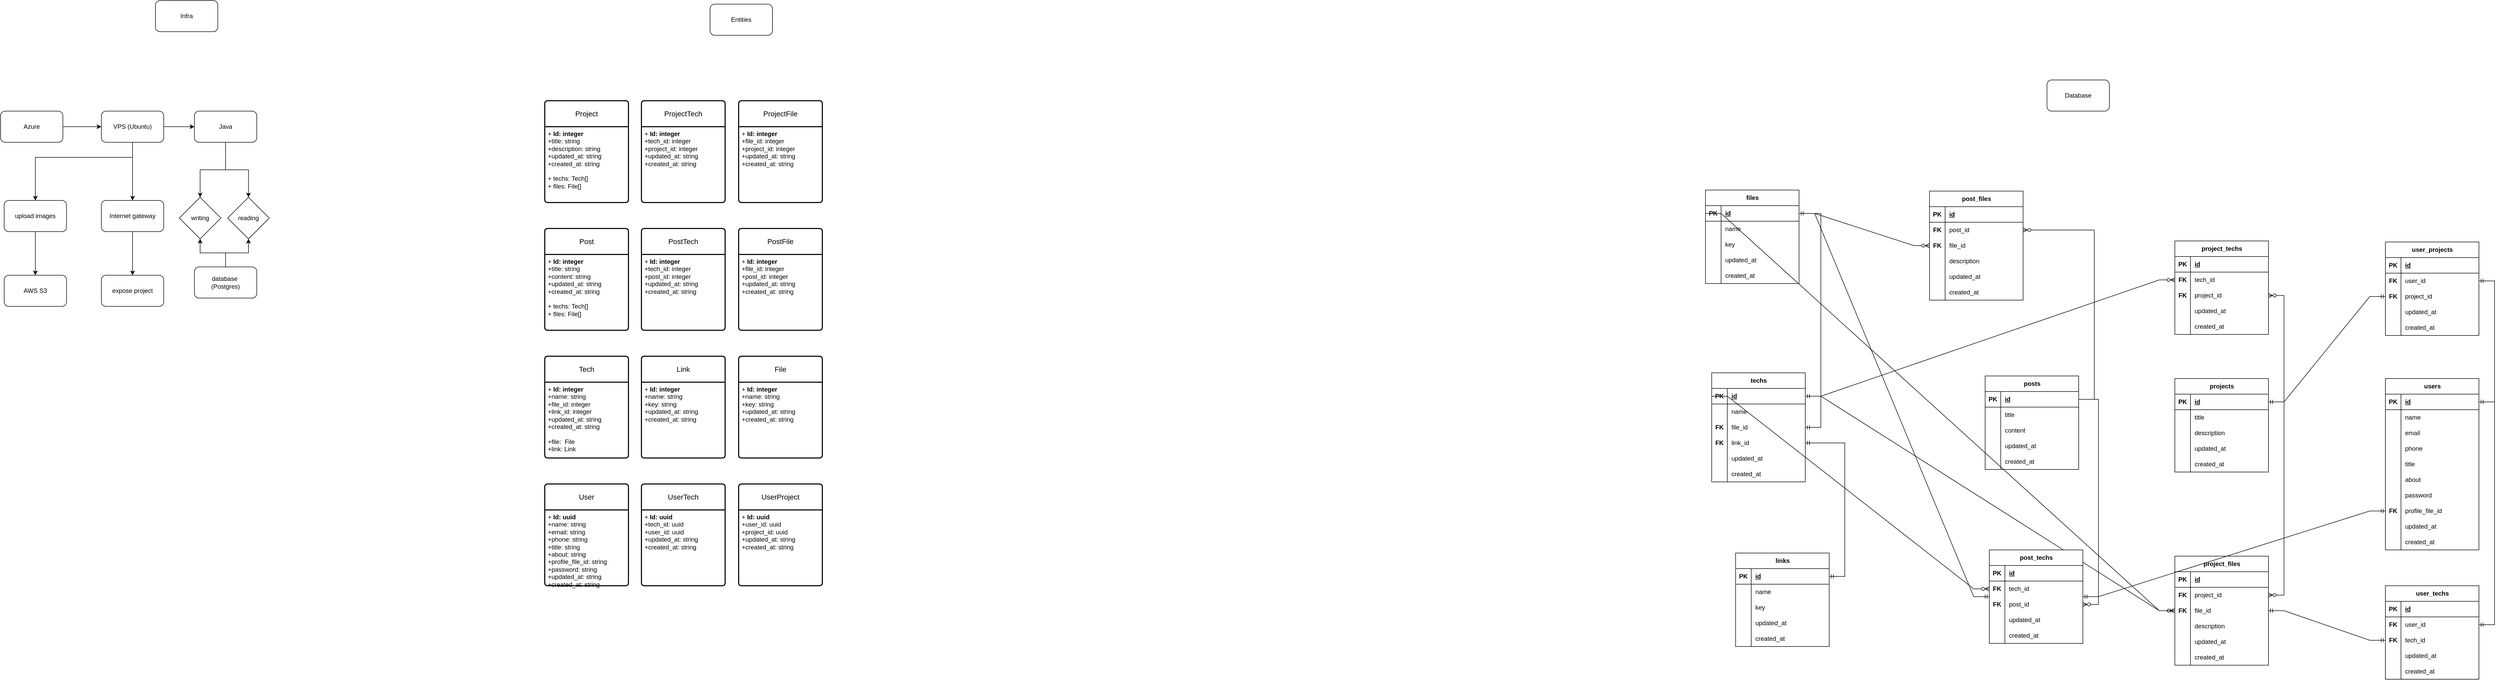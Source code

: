 <mxfile version="28.1.0">
  <diagram name="Page-1" id="_z4hEARb29UiYt7nlmqQ">
    <mxGraphModel dx="4752" dy="1090" grid="0" gridSize="10" guides="1" tooltips="1" connect="1" arrows="1" fold="1" page="0" pageScale="1" pageWidth="2000" pageHeight="2000" math="0" shadow="0">
      <root>
        <mxCell id="0" />
        <mxCell id="1" parent="0" />
        <mxCell id="n62iOniBVel9ws6NyJ7N-1" value="Database" style="rounded=1;whiteSpace=wrap;html=1;" parent="1" vertex="1">
          <mxGeometry x="2463" y="554" width="120" height="60" as="geometry" />
        </mxCell>
        <mxCell id="n62iOniBVel9ws6NyJ7N-2" value="files" style="shape=table;startSize=30;container=1;collapsible=1;childLayout=tableLayout;fixedRows=1;rowLines=0;fontStyle=1;align=center;resizeLast=1;html=1;" parent="1" vertex="1">
          <mxGeometry x="1806" y="766" width="180" height="180" as="geometry" />
        </mxCell>
        <mxCell id="n62iOniBVel9ws6NyJ7N-3" value="" style="shape=tableRow;horizontal=0;startSize=0;swimlaneHead=0;swimlaneBody=0;fillColor=none;collapsible=0;dropTarget=0;points=[[0,0.5],[1,0.5]];portConstraint=eastwest;top=0;left=0;right=0;bottom=1;" parent="n62iOniBVel9ws6NyJ7N-2" vertex="1">
          <mxGeometry y="30" width="180" height="30" as="geometry" />
        </mxCell>
        <mxCell id="n62iOniBVel9ws6NyJ7N-4" value="PK" style="shape=partialRectangle;connectable=0;fillColor=none;top=0;left=0;bottom=0;right=0;fontStyle=1;overflow=hidden;whiteSpace=wrap;html=1;" parent="n62iOniBVel9ws6NyJ7N-3" vertex="1">
          <mxGeometry width="30" height="30" as="geometry">
            <mxRectangle width="30" height="30" as="alternateBounds" />
          </mxGeometry>
        </mxCell>
        <mxCell id="n62iOniBVel9ws6NyJ7N-5" value="id" style="shape=partialRectangle;connectable=0;fillColor=none;top=0;left=0;bottom=0;right=0;align=left;spacingLeft=6;fontStyle=5;overflow=hidden;whiteSpace=wrap;html=1;" parent="n62iOniBVel9ws6NyJ7N-3" vertex="1">
          <mxGeometry x="30" width="150" height="30" as="geometry">
            <mxRectangle width="150" height="30" as="alternateBounds" />
          </mxGeometry>
        </mxCell>
        <mxCell id="n62iOniBVel9ws6NyJ7N-6" value="" style="shape=tableRow;horizontal=0;startSize=0;swimlaneHead=0;swimlaneBody=0;fillColor=none;collapsible=0;dropTarget=0;points=[[0,0.5],[1,0.5]];portConstraint=eastwest;top=0;left=0;right=0;bottom=0;" parent="n62iOniBVel9ws6NyJ7N-2" vertex="1">
          <mxGeometry y="60" width="180" height="30" as="geometry" />
        </mxCell>
        <mxCell id="n62iOniBVel9ws6NyJ7N-7" value="" style="shape=partialRectangle;connectable=0;fillColor=none;top=0;left=0;bottom=0;right=0;editable=1;overflow=hidden;whiteSpace=wrap;html=1;" parent="n62iOniBVel9ws6NyJ7N-6" vertex="1">
          <mxGeometry width="30" height="30" as="geometry">
            <mxRectangle width="30" height="30" as="alternateBounds" />
          </mxGeometry>
        </mxCell>
        <mxCell id="n62iOniBVel9ws6NyJ7N-8" value="name" style="shape=partialRectangle;connectable=0;fillColor=none;top=0;left=0;bottom=0;right=0;align=left;spacingLeft=6;overflow=hidden;whiteSpace=wrap;html=1;" parent="n62iOniBVel9ws6NyJ7N-6" vertex="1">
          <mxGeometry x="30" width="150" height="30" as="geometry">
            <mxRectangle width="150" height="30" as="alternateBounds" />
          </mxGeometry>
        </mxCell>
        <mxCell id="n62iOniBVel9ws6NyJ7N-9" value="" style="shape=tableRow;horizontal=0;startSize=0;swimlaneHead=0;swimlaneBody=0;fillColor=none;collapsible=0;dropTarget=0;points=[[0,0.5],[1,0.5]];portConstraint=eastwest;top=0;left=0;right=0;bottom=0;" parent="n62iOniBVel9ws6NyJ7N-2" vertex="1">
          <mxGeometry y="90" width="180" height="30" as="geometry" />
        </mxCell>
        <mxCell id="n62iOniBVel9ws6NyJ7N-10" value="" style="shape=partialRectangle;connectable=0;fillColor=none;top=0;left=0;bottom=0;right=0;editable=1;overflow=hidden;whiteSpace=wrap;html=1;" parent="n62iOniBVel9ws6NyJ7N-9" vertex="1">
          <mxGeometry width="30" height="30" as="geometry">
            <mxRectangle width="30" height="30" as="alternateBounds" />
          </mxGeometry>
        </mxCell>
        <mxCell id="n62iOniBVel9ws6NyJ7N-11" value="key" style="shape=partialRectangle;connectable=0;fillColor=none;top=0;left=0;bottom=0;right=0;align=left;spacingLeft=6;overflow=hidden;whiteSpace=wrap;html=1;" parent="n62iOniBVel9ws6NyJ7N-9" vertex="1">
          <mxGeometry x="30" width="150" height="30" as="geometry">
            <mxRectangle width="150" height="30" as="alternateBounds" />
          </mxGeometry>
        </mxCell>
        <mxCell id="n62iOniBVel9ws6NyJ7N-12" value="" style="shape=tableRow;horizontal=0;startSize=0;swimlaneHead=0;swimlaneBody=0;fillColor=none;collapsible=0;dropTarget=0;points=[[0,0.5],[1,0.5]];portConstraint=eastwest;top=0;left=0;right=0;bottom=0;" parent="n62iOniBVel9ws6NyJ7N-2" vertex="1">
          <mxGeometry y="120" width="180" height="30" as="geometry" />
        </mxCell>
        <mxCell id="n62iOniBVel9ws6NyJ7N-13" value="" style="shape=partialRectangle;connectable=0;fillColor=none;top=0;left=0;bottom=0;right=0;editable=1;overflow=hidden;whiteSpace=wrap;html=1;" parent="n62iOniBVel9ws6NyJ7N-12" vertex="1">
          <mxGeometry width="30" height="30" as="geometry">
            <mxRectangle width="30" height="30" as="alternateBounds" />
          </mxGeometry>
        </mxCell>
        <mxCell id="n62iOniBVel9ws6NyJ7N-14" value="updated_at" style="shape=partialRectangle;connectable=0;fillColor=none;top=0;left=0;bottom=0;right=0;align=left;spacingLeft=6;overflow=hidden;whiteSpace=wrap;html=1;" parent="n62iOniBVel9ws6NyJ7N-12" vertex="1">
          <mxGeometry x="30" width="150" height="30" as="geometry">
            <mxRectangle width="150" height="30" as="alternateBounds" />
          </mxGeometry>
        </mxCell>
        <mxCell id="n62iOniBVel9ws6NyJ7N-15" value="" style="shape=tableRow;horizontal=0;startSize=0;swimlaneHead=0;swimlaneBody=0;fillColor=none;collapsible=0;dropTarget=0;points=[[0,0.5],[1,0.5]];portConstraint=eastwest;top=0;left=0;right=0;bottom=0;" parent="n62iOniBVel9ws6NyJ7N-2" vertex="1">
          <mxGeometry y="150" width="180" height="30" as="geometry" />
        </mxCell>
        <mxCell id="n62iOniBVel9ws6NyJ7N-16" value="" style="shape=partialRectangle;connectable=0;fillColor=none;top=0;left=0;bottom=0;right=0;editable=1;overflow=hidden;whiteSpace=wrap;html=1;" parent="n62iOniBVel9ws6NyJ7N-15" vertex="1">
          <mxGeometry width="30" height="30" as="geometry">
            <mxRectangle width="30" height="30" as="alternateBounds" />
          </mxGeometry>
        </mxCell>
        <mxCell id="n62iOniBVel9ws6NyJ7N-17" value="created_at" style="shape=partialRectangle;connectable=0;fillColor=none;top=0;left=0;bottom=0;right=0;align=left;spacingLeft=6;overflow=hidden;whiteSpace=wrap;html=1;" parent="n62iOniBVel9ws6NyJ7N-15" vertex="1">
          <mxGeometry x="30" width="150" height="30" as="geometry">
            <mxRectangle width="150" height="30" as="alternateBounds" />
          </mxGeometry>
        </mxCell>
        <mxCell id="n62iOniBVel9ws6NyJ7N-18" value="links" style="shape=table;startSize=30;container=1;collapsible=1;childLayout=tableLayout;fixedRows=1;rowLines=0;fontStyle=1;align=center;resizeLast=1;html=1;" parent="1" vertex="1">
          <mxGeometry x="1864" y="1465" width="180" height="180" as="geometry" />
        </mxCell>
        <mxCell id="n62iOniBVel9ws6NyJ7N-19" value="" style="shape=tableRow;horizontal=0;startSize=0;swimlaneHead=0;swimlaneBody=0;fillColor=none;collapsible=0;dropTarget=0;points=[[0,0.5],[1,0.5]];portConstraint=eastwest;top=0;left=0;right=0;bottom=1;" parent="n62iOniBVel9ws6NyJ7N-18" vertex="1">
          <mxGeometry y="30" width="180" height="30" as="geometry" />
        </mxCell>
        <mxCell id="n62iOniBVel9ws6NyJ7N-20" value="PK" style="shape=partialRectangle;connectable=0;fillColor=none;top=0;left=0;bottom=0;right=0;fontStyle=1;overflow=hidden;whiteSpace=wrap;html=1;" parent="n62iOniBVel9ws6NyJ7N-19" vertex="1">
          <mxGeometry width="30" height="30" as="geometry">
            <mxRectangle width="30" height="30" as="alternateBounds" />
          </mxGeometry>
        </mxCell>
        <mxCell id="n62iOniBVel9ws6NyJ7N-21" value="id" style="shape=partialRectangle;connectable=0;fillColor=none;top=0;left=0;bottom=0;right=0;align=left;spacingLeft=6;fontStyle=5;overflow=hidden;whiteSpace=wrap;html=1;" parent="n62iOniBVel9ws6NyJ7N-19" vertex="1">
          <mxGeometry x="30" width="150" height="30" as="geometry">
            <mxRectangle width="150" height="30" as="alternateBounds" />
          </mxGeometry>
        </mxCell>
        <mxCell id="n62iOniBVel9ws6NyJ7N-22" value="" style="shape=tableRow;horizontal=0;startSize=0;swimlaneHead=0;swimlaneBody=0;fillColor=none;collapsible=0;dropTarget=0;points=[[0,0.5],[1,0.5]];portConstraint=eastwest;top=0;left=0;right=0;bottom=0;" parent="n62iOniBVel9ws6NyJ7N-18" vertex="1">
          <mxGeometry y="60" width="180" height="30" as="geometry" />
        </mxCell>
        <mxCell id="n62iOniBVel9ws6NyJ7N-23" value="" style="shape=partialRectangle;connectable=0;fillColor=none;top=0;left=0;bottom=0;right=0;editable=1;overflow=hidden;whiteSpace=wrap;html=1;" parent="n62iOniBVel9ws6NyJ7N-22" vertex="1">
          <mxGeometry width="30" height="30" as="geometry">
            <mxRectangle width="30" height="30" as="alternateBounds" />
          </mxGeometry>
        </mxCell>
        <mxCell id="n62iOniBVel9ws6NyJ7N-24" value="name" style="shape=partialRectangle;connectable=0;fillColor=none;top=0;left=0;bottom=0;right=0;align=left;spacingLeft=6;overflow=hidden;whiteSpace=wrap;html=1;" parent="n62iOniBVel9ws6NyJ7N-22" vertex="1">
          <mxGeometry x="30" width="150" height="30" as="geometry">
            <mxRectangle width="150" height="30" as="alternateBounds" />
          </mxGeometry>
        </mxCell>
        <mxCell id="n62iOniBVel9ws6NyJ7N-25" value="" style="shape=tableRow;horizontal=0;startSize=0;swimlaneHead=0;swimlaneBody=0;fillColor=none;collapsible=0;dropTarget=0;points=[[0,0.5],[1,0.5]];portConstraint=eastwest;top=0;left=0;right=0;bottom=0;" parent="n62iOniBVel9ws6NyJ7N-18" vertex="1">
          <mxGeometry y="90" width="180" height="30" as="geometry" />
        </mxCell>
        <mxCell id="n62iOniBVel9ws6NyJ7N-26" value="" style="shape=partialRectangle;connectable=0;fillColor=none;top=0;left=0;bottom=0;right=0;editable=1;overflow=hidden;whiteSpace=wrap;html=1;" parent="n62iOniBVel9ws6NyJ7N-25" vertex="1">
          <mxGeometry width="30" height="30" as="geometry">
            <mxRectangle width="30" height="30" as="alternateBounds" />
          </mxGeometry>
        </mxCell>
        <mxCell id="n62iOniBVel9ws6NyJ7N-27" value="key" style="shape=partialRectangle;connectable=0;fillColor=none;top=0;left=0;bottom=0;right=0;align=left;spacingLeft=6;overflow=hidden;whiteSpace=wrap;html=1;" parent="n62iOniBVel9ws6NyJ7N-25" vertex="1">
          <mxGeometry x="30" width="150" height="30" as="geometry">
            <mxRectangle width="150" height="30" as="alternateBounds" />
          </mxGeometry>
        </mxCell>
        <mxCell id="n62iOniBVel9ws6NyJ7N-28" value="" style="shape=tableRow;horizontal=0;startSize=0;swimlaneHead=0;swimlaneBody=0;fillColor=none;collapsible=0;dropTarget=0;points=[[0,0.5],[1,0.5]];portConstraint=eastwest;top=0;left=0;right=0;bottom=0;" parent="n62iOniBVel9ws6NyJ7N-18" vertex="1">
          <mxGeometry y="120" width="180" height="30" as="geometry" />
        </mxCell>
        <mxCell id="n62iOniBVel9ws6NyJ7N-29" value="" style="shape=partialRectangle;connectable=0;fillColor=none;top=0;left=0;bottom=0;right=0;editable=1;overflow=hidden;whiteSpace=wrap;html=1;" parent="n62iOniBVel9ws6NyJ7N-28" vertex="1">
          <mxGeometry width="30" height="30" as="geometry">
            <mxRectangle width="30" height="30" as="alternateBounds" />
          </mxGeometry>
        </mxCell>
        <mxCell id="n62iOniBVel9ws6NyJ7N-30" value="updated_at" style="shape=partialRectangle;connectable=0;fillColor=none;top=0;left=0;bottom=0;right=0;align=left;spacingLeft=6;overflow=hidden;whiteSpace=wrap;html=1;" parent="n62iOniBVel9ws6NyJ7N-28" vertex="1">
          <mxGeometry x="30" width="150" height="30" as="geometry">
            <mxRectangle width="150" height="30" as="alternateBounds" />
          </mxGeometry>
        </mxCell>
        <mxCell id="n62iOniBVel9ws6NyJ7N-31" value="" style="shape=tableRow;horizontal=0;startSize=0;swimlaneHead=0;swimlaneBody=0;fillColor=none;collapsible=0;dropTarget=0;points=[[0,0.5],[1,0.5]];portConstraint=eastwest;top=0;left=0;right=0;bottom=0;" parent="n62iOniBVel9ws6NyJ7N-18" vertex="1">
          <mxGeometry y="150" width="180" height="30" as="geometry" />
        </mxCell>
        <mxCell id="n62iOniBVel9ws6NyJ7N-32" value="" style="shape=partialRectangle;connectable=0;fillColor=none;top=0;left=0;bottom=0;right=0;editable=1;overflow=hidden;whiteSpace=wrap;html=1;" parent="n62iOniBVel9ws6NyJ7N-31" vertex="1">
          <mxGeometry width="30" height="30" as="geometry">
            <mxRectangle width="30" height="30" as="alternateBounds" />
          </mxGeometry>
        </mxCell>
        <mxCell id="n62iOniBVel9ws6NyJ7N-33" value="created_at" style="shape=partialRectangle;connectable=0;fillColor=none;top=0;left=0;bottom=0;right=0;align=left;spacingLeft=6;overflow=hidden;whiteSpace=wrap;html=1;" parent="n62iOniBVel9ws6NyJ7N-31" vertex="1">
          <mxGeometry x="30" width="150" height="30" as="geometry">
            <mxRectangle width="150" height="30" as="alternateBounds" />
          </mxGeometry>
        </mxCell>
        <mxCell id="n62iOniBVel9ws6NyJ7N-34" value="techs" style="shape=table;startSize=30;container=1;collapsible=1;childLayout=tableLayout;fixedRows=1;rowLines=0;fontStyle=1;align=center;resizeLast=1;html=1;" parent="1" vertex="1">
          <mxGeometry x="1818" y="1118" width="180" height="210" as="geometry" />
        </mxCell>
        <mxCell id="n62iOniBVel9ws6NyJ7N-35" value="" style="shape=tableRow;horizontal=0;startSize=0;swimlaneHead=0;swimlaneBody=0;fillColor=none;collapsible=0;dropTarget=0;points=[[0,0.5],[1,0.5]];portConstraint=eastwest;top=0;left=0;right=0;bottom=1;" parent="n62iOniBVel9ws6NyJ7N-34" vertex="1">
          <mxGeometry y="30" width="180" height="30" as="geometry" />
        </mxCell>
        <mxCell id="n62iOniBVel9ws6NyJ7N-36" value="PK" style="shape=partialRectangle;connectable=0;fillColor=none;top=0;left=0;bottom=0;right=0;fontStyle=1;overflow=hidden;whiteSpace=wrap;html=1;" parent="n62iOniBVel9ws6NyJ7N-35" vertex="1">
          <mxGeometry width="30" height="30" as="geometry">
            <mxRectangle width="30" height="30" as="alternateBounds" />
          </mxGeometry>
        </mxCell>
        <mxCell id="n62iOniBVel9ws6NyJ7N-37" value="id" style="shape=partialRectangle;connectable=0;fillColor=none;top=0;left=0;bottom=0;right=0;align=left;spacingLeft=6;fontStyle=5;overflow=hidden;whiteSpace=wrap;html=1;" parent="n62iOniBVel9ws6NyJ7N-35" vertex="1">
          <mxGeometry x="30" width="150" height="30" as="geometry">
            <mxRectangle width="150" height="30" as="alternateBounds" />
          </mxGeometry>
        </mxCell>
        <mxCell id="n62iOniBVel9ws6NyJ7N-38" value="" style="shape=tableRow;horizontal=0;startSize=0;swimlaneHead=0;swimlaneBody=0;fillColor=none;collapsible=0;dropTarget=0;points=[[0,0.5],[1,0.5]];portConstraint=eastwest;top=0;left=0;right=0;bottom=0;" parent="n62iOniBVel9ws6NyJ7N-34" vertex="1">
          <mxGeometry y="60" width="180" height="30" as="geometry" />
        </mxCell>
        <mxCell id="n62iOniBVel9ws6NyJ7N-39" value="" style="shape=partialRectangle;connectable=0;fillColor=none;top=0;left=0;bottom=0;right=0;editable=1;overflow=hidden;whiteSpace=wrap;html=1;" parent="n62iOniBVel9ws6NyJ7N-38" vertex="1">
          <mxGeometry width="30" height="30" as="geometry">
            <mxRectangle width="30" height="30" as="alternateBounds" />
          </mxGeometry>
        </mxCell>
        <mxCell id="n62iOniBVel9ws6NyJ7N-40" value="name" style="shape=partialRectangle;connectable=0;fillColor=none;top=0;left=0;bottom=0;right=0;align=left;spacingLeft=6;overflow=hidden;whiteSpace=wrap;html=1;" parent="n62iOniBVel9ws6NyJ7N-38" vertex="1">
          <mxGeometry x="30" width="150" height="30" as="geometry">
            <mxRectangle width="150" height="30" as="alternateBounds" />
          </mxGeometry>
        </mxCell>
        <mxCell id="n62iOniBVel9ws6NyJ7N-41" value="" style="shape=tableRow;horizontal=0;startSize=0;swimlaneHead=0;swimlaneBody=0;fillColor=none;collapsible=0;dropTarget=0;points=[[0,0.5],[1,0.5]];portConstraint=eastwest;top=0;left=0;right=0;bottom=0;" parent="n62iOniBVel9ws6NyJ7N-34" vertex="1">
          <mxGeometry y="90" width="180" height="30" as="geometry" />
        </mxCell>
        <mxCell id="n62iOniBVel9ws6NyJ7N-42" value="&lt;b&gt;FK&lt;/b&gt;" style="shape=partialRectangle;connectable=0;fillColor=none;top=0;left=0;bottom=0;right=0;editable=1;overflow=hidden;whiteSpace=wrap;html=1;" parent="n62iOniBVel9ws6NyJ7N-41" vertex="1">
          <mxGeometry width="30" height="30" as="geometry">
            <mxRectangle width="30" height="30" as="alternateBounds" />
          </mxGeometry>
        </mxCell>
        <mxCell id="n62iOniBVel9ws6NyJ7N-43" value="file_id" style="shape=partialRectangle;connectable=0;fillColor=none;top=0;left=0;bottom=0;right=0;align=left;spacingLeft=6;overflow=hidden;whiteSpace=wrap;html=1;" parent="n62iOniBVel9ws6NyJ7N-41" vertex="1">
          <mxGeometry x="30" width="150" height="30" as="geometry">
            <mxRectangle width="150" height="30" as="alternateBounds" />
          </mxGeometry>
        </mxCell>
        <mxCell id="n62iOniBVel9ws6NyJ7N-50" value="" style="shape=tableRow;horizontal=0;startSize=0;swimlaneHead=0;swimlaneBody=0;fillColor=none;collapsible=0;dropTarget=0;points=[[0,0.5],[1,0.5]];portConstraint=eastwest;top=0;left=0;right=0;bottom=0;" parent="n62iOniBVel9ws6NyJ7N-34" vertex="1">
          <mxGeometry y="120" width="180" height="30" as="geometry" />
        </mxCell>
        <mxCell id="n62iOniBVel9ws6NyJ7N-51" value="&lt;b&gt;FK&lt;/b&gt;" style="shape=partialRectangle;connectable=0;fillColor=none;top=0;left=0;bottom=0;right=0;editable=1;overflow=hidden;whiteSpace=wrap;html=1;" parent="n62iOniBVel9ws6NyJ7N-50" vertex="1">
          <mxGeometry width="30" height="30" as="geometry">
            <mxRectangle width="30" height="30" as="alternateBounds" />
          </mxGeometry>
        </mxCell>
        <mxCell id="n62iOniBVel9ws6NyJ7N-52" value="link_id" style="shape=partialRectangle;connectable=0;fillColor=none;top=0;left=0;bottom=0;right=0;align=left;spacingLeft=6;overflow=hidden;whiteSpace=wrap;html=1;" parent="n62iOniBVel9ws6NyJ7N-50" vertex="1">
          <mxGeometry x="30" width="150" height="30" as="geometry">
            <mxRectangle width="150" height="30" as="alternateBounds" />
          </mxGeometry>
        </mxCell>
        <mxCell id="n62iOniBVel9ws6NyJ7N-44" value="" style="shape=tableRow;horizontal=0;startSize=0;swimlaneHead=0;swimlaneBody=0;fillColor=none;collapsible=0;dropTarget=0;points=[[0,0.5],[1,0.5]];portConstraint=eastwest;top=0;left=0;right=0;bottom=0;" parent="n62iOniBVel9ws6NyJ7N-34" vertex="1">
          <mxGeometry y="150" width="180" height="30" as="geometry" />
        </mxCell>
        <mxCell id="n62iOniBVel9ws6NyJ7N-45" value="" style="shape=partialRectangle;connectable=0;fillColor=none;top=0;left=0;bottom=0;right=0;editable=1;overflow=hidden;whiteSpace=wrap;html=1;" parent="n62iOniBVel9ws6NyJ7N-44" vertex="1">
          <mxGeometry width="30" height="30" as="geometry">
            <mxRectangle width="30" height="30" as="alternateBounds" />
          </mxGeometry>
        </mxCell>
        <mxCell id="n62iOniBVel9ws6NyJ7N-46" value="updated_at" style="shape=partialRectangle;connectable=0;fillColor=none;top=0;left=0;bottom=0;right=0;align=left;spacingLeft=6;overflow=hidden;whiteSpace=wrap;html=1;" parent="n62iOniBVel9ws6NyJ7N-44" vertex="1">
          <mxGeometry x="30" width="150" height="30" as="geometry">
            <mxRectangle width="150" height="30" as="alternateBounds" />
          </mxGeometry>
        </mxCell>
        <mxCell id="n62iOniBVel9ws6NyJ7N-47" value="" style="shape=tableRow;horizontal=0;startSize=0;swimlaneHead=0;swimlaneBody=0;fillColor=none;collapsible=0;dropTarget=0;points=[[0,0.5],[1,0.5]];portConstraint=eastwest;top=0;left=0;right=0;bottom=0;" parent="n62iOniBVel9ws6NyJ7N-34" vertex="1">
          <mxGeometry y="180" width="180" height="30" as="geometry" />
        </mxCell>
        <mxCell id="n62iOniBVel9ws6NyJ7N-48" value="" style="shape=partialRectangle;connectable=0;fillColor=none;top=0;left=0;bottom=0;right=0;editable=1;overflow=hidden;whiteSpace=wrap;html=1;" parent="n62iOniBVel9ws6NyJ7N-47" vertex="1">
          <mxGeometry width="30" height="30" as="geometry">
            <mxRectangle width="30" height="30" as="alternateBounds" />
          </mxGeometry>
        </mxCell>
        <mxCell id="n62iOniBVel9ws6NyJ7N-49" value="created_at" style="shape=partialRectangle;connectable=0;fillColor=none;top=0;left=0;bottom=0;right=0;align=left;spacingLeft=6;overflow=hidden;whiteSpace=wrap;html=1;" parent="n62iOniBVel9ws6NyJ7N-47" vertex="1">
          <mxGeometry x="30" width="150" height="30" as="geometry">
            <mxRectangle width="150" height="30" as="alternateBounds" />
          </mxGeometry>
        </mxCell>
        <mxCell id="n62iOniBVel9ws6NyJ7N-60" value="projects" style="shape=table;startSize=30;container=1;collapsible=1;childLayout=tableLayout;fixedRows=1;rowLines=0;fontStyle=1;align=center;resizeLast=1;html=1;" parent="1" vertex="1">
          <mxGeometry x="2709" y="1129" width="180" height="180" as="geometry" />
        </mxCell>
        <mxCell id="n62iOniBVel9ws6NyJ7N-61" value="" style="shape=tableRow;horizontal=0;startSize=0;swimlaneHead=0;swimlaneBody=0;fillColor=none;collapsible=0;dropTarget=0;points=[[0,0.5],[1,0.5]];portConstraint=eastwest;top=0;left=0;right=0;bottom=1;" parent="n62iOniBVel9ws6NyJ7N-60" vertex="1">
          <mxGeometry y="30" width="180" height="30" as="geometry" />
        </mxCell>
        <mxCell id="n62iOniBVel9ws6NyJ7N-62" value="PK" style="shape=partialRectangle;connectable=0;fillColor=none;top=0;left=0;bottom=0;right=0;fontStyle=1;overflow=hidden;whiteSpace=wrap;html=1;" parent="n62iOniBVel9ws6NyJ7N-61" vertex="1">
          <mxGeometry width="30" height="30" as="geometry">
            <mxRectangle width="30" height="30" as="alternateBounds" />
          </mxGeometry>
        </mxCell>
        <mxCell id="n62iOniBVel9ws6NyJ7N-63" value="id" style="shape=partialRectangle;connectable=0;fillColor=none;top=0;left=0;bottom=0;right=0;align=left;spacingLeft=6;fontStyle=5;overflow=hidden;whiteSpace=wrap;html=1;" parent="n62iOniBVel9ws6NyJ7N-61" vertex="1">
          <mxGeometry x="30" width="150" height="30" as="geometry">
            <mxRectangle width="150" height="30" as="alternateBounds" />
          </mxGeometry>
        </mxCell>
        <mxCell id="n62iOniBVel9ws6NyJ7N-64" value="" style="shape=tableRow;horizontal=0;startSize=0;swimlaneHead=0;swimlaneBody=0;fillColor=none;collapsible=0;dropTarget=0;points=[[0,0.5],[1,0.5]];portConstraint=eastwest;top=0;left=0;right=0;bottom=0;" parent="n62iOniBVel9ws6NyJ7N-60" vertex="1">
          <mxGeometry y="60" width="180" height="30" as="geometry" />
        </mxCell>
        <mxCell id="n62iOniBVel9ws6NyJ7N-65" value="" style="shape=partialRectangle;connectable=0;fillColor=none;top=0;left=0;bottom=0;right=0;editable=1;overflow=hidden;whiteSpace=wrap;html=1;" parent="n62iOniBVel9ws6NyJ7N-64" vertex="1">
          <mxGeometry width="30" height="30" as="geometry">
            <mxRectangle width="30" height="30" as="alternateBounds" />
          </mxGeometry>
        </mxCell>
        <mxCell id="n62iOniBVel9ws6NyJ7N-66" value="title" style="shape=partialRectangle;connectable=0;fillColor=none;top=0;left=0;bottom=0;right=0;align=left;spacingLeft=6;overflow=hidden;whiteSpace=wrap;html=1;" parent="n62iOniBVel9ws6NyJ7N-64" vertex="1">
          <mxGeometry x="30" width="150" height="30" as="geometry">
            <mxRectangle width="150" height="30" as="alternateBounds" />
          </mxGeometry>
        </mxCell>
        <mxCell id="n62iOniBVel9ws6NyJ7N-67" value="" style="shape=tableRow;horizontal=0;startSize=0;swimlaneHead=0;swimlaneBody=0;fillColor=none;collapsible=0;dropTarget=0;points=[[0,0.5],[1,0.5]];portConstraint=eastwest;top=0;left=0;right=0;bottom=0;" parent="n62iOniBVel9ws6NyJ7N-60" vertex="1">
          <mxGeometry y="90" width="180" height="30" as="geometry" />
        </mxCell>
        <mxCell id="n62iOniBVel9ws6NyJ7N-68" value="" style="shape=partialRectangle;connectable=0;fillColor=none;top=0;left=0;bottom=0;right=0;editable=1;overflow=hidden;whiteSpace=wrap;html=1;" parent="n62iOniBVel9ws6NyJ7N-67" vertex="1">
          <mxGeometry width="30" height="30" as="geometry">
            <mxRectangle width="30" height="30" as="alternateBounds" />
          </mxGeometry>
        </mxCell>
        <mxCell id="n62iOniBVel9ws6NyJ7N-69" value="description" style="shape=partialRectangle;connectable=0;fillColor=none;top=0;left=0;bottom=0;right=0;align=left;spacingLeft=6;overflow=hidden;whiteSpace=wrap;html=1;" parent="n62iOniBVel9ws6NyJ7N-67" vertex="1">
          <mxGeometry x="30" width="150" height="30" as="geometry">
            <mxRectangle width="150" height="30" as="alternateBounds" />
          </mxGeometry>
        </mxCell>
        <mxCell id="n62iOniBVel9ws6NyJ7N-73" value="" style="shape=tableRow;horizontal=0;startSize=0;swimlaneHead=0;swimlaneBody=0;fillColor=none;collapsible=0;dropTarget=0;points=[[0,0.5],[1,0.5]];portConstraint=eastwest;top=0;left=0;right=0;bottom=0;" parent="n62iOniBVel9ws6NyJ7N-60" vertex="1">
          <mxGeometry y="120" width="180" height="30" as="geometry" />
        </mxCell>
        <mxCell id="n62iOniBVel9ws6NyJ7N-74" value="" style="shape=partialRectangle;connectable=0;fillColor=none;top=0;left=0;bottom=0;right=0;editable=1;overflow=hidden;whiteSpace=wrap;html=1;" parent="n62iOniBVel9ws6NyJ7N-73" vertex="1">
          <mxGeometry width="30" height="30" as="geometry">
            <mxRectangle width="30" height="30" as="alternateBounds" />
          </mxGeometry>
        </mxCell>
        <mxCell id="n62iOniBVel9ws6NyJ7N-75" value="updated_at" style="shape=partialRectangle;connectable=0;fillColor=none;top=0;left=0;bottom=0;right=0;align=left;spacingLeft=6;overflow=hidden;whiteSpace=wrap;html=1;" parent="n62iOniBVel9ws6NyJ7N-73" vertex="1">
          <mxGeometry x="30" width="150" height="30" as="geometry">
            <mxRectangle width="150" height="30" as="alternateBounds" />
          </mxGeometry>
        </mxCell>
        <mxCell id="n62iOniBVel9ws6NyJ7N-76" value="" style="shape=tableRow;horizontal=0;startSize=0;swimlaneHead=0;swimlaneBody=0;fillColor=none;collapsible=0;dropTarget=0;points=[[0,0.5],[1,0.5]];portConstraint=eastwest;top=0;left=0;right=0;bottom=0;" parent="n62iOniBVel9ws6NyJ7N-60" vertex="1">
          <mxGeometry y="150" width="180" height="30" as="geometry" />
        </mxCell>
        <mxCell id="n62iOniBVel9ws6NyJ7N-77" value="" style="shape=partialRectangle;connectable=0;fillColor=none;top=0;left=0;bottom=0;right=0;editable=1;overflow=hidden;whiteSpace=wrap;html=1;" parent="n62iOniBVel9ws6NyJ7N-76" vertex="1">
          <mxGeometry width="30" height="30" as="geometry">
            <mxRectangle width="30" height="30" as="alternateBounds" />
          </mxGeometry>
        </mxCell>
        <mxCell id="n62iOniBVel9ws6NyJ7N-78" value="created_at" style="shape=partialRectangle;connectable=0;fillColor=none;top=0;left=0;bottom=0;right=0;align=left;spacingLeft=6;overflow=hidden;whiteSpace=wrap;html=1;" parent="n62iOniBVel9ws6NyJ7N-76" vertex="1">
          <mxGeometry x="30" width="150" height="30" as="geometry">
            <mxRectangle width="150" height="30" as="alternateBounds" />
          </mxGeometry>
        </mxCell>
        <mxCell id="n62iOniBVel9ws6NyJ7N-97" value="project_techs" style="shape=table;startSize=30;container=1;collapsible=1;childLayout=tableLayout;fixedRows=1;rowLines=0;fontStyle=1;align=center;resizeLast=1;html=1;" parent="1" vertex="1">
          <mxGeometry x="2709" y="864" width="180" height="180" as="geometry">
            <mxRectangle x="601" y="594" width="106" height="30" as="alternateBounds" />
          </mxGeometry>
        </mxCell>
        <mxCell id="n62iOniBVel9ws6NyJ7N-98" value="" style="shape=tableRow;horizontal=0;startSize=0;swimlaneHead=0;swimlaneBody=0;fillColor=none;collapsible=0;dropTarget=0;points=[[0,0.5],[1,0.5]];portConstraint=eastwest;top=0;left=0;right=0;bottom=1;" parent="n62iOniBVel9ws6NyJ7N-97" vertex="1">
          <mxGeometry y="30" width="180" height="30" as="geometry" />
        </mxCell>
        <mxCell id="n62iOniBVel9ws6NyJ7N-99" value="PK" style="shape=partialRectangle;connectable=0;fillColor=none;top=0;left=0;bottom=0;right=0;fontStyle=1;overflow=hidden;whiteSpace=wrap;html=1;" parent="n62iOniBVel9ws6NyJ7N-98" vertex="1">
          <mxGeometry width="30" height="30" as="geometry">
            <mxRectangle width="30" height="30" as="alternateBounds" />
          </mxGeometry>
        </mxCell>
        <mxCell id="n62iOniBVel9ws6NyJ7N-100" value="id" style="shape=partialRectangle;connectable=0;fillColor=none;top=0;left=0;bottom=0;right=0;align=left;spacingLeft=6;fontStyle=5;overflow=hidden;whiteSpace=wrap;html=1;" parent="n62iOniBVel9ws6NyJ7N-98" vertex="1">
          <mxGeometry x="30" width="150" height="30" as="geometry">
            <mxRectangle width="150" height="30" as="alternateBounds" />
          </mxGeometry>
        </mxCell>
        <mxCell id="n62iOniBVel9ws6NyJ7N-113" value="" style="shape=tableRow;horizontal=0;startSize=0;swimlaneHead=0;swimlaneBody=0;fillColor=none;collapsible=0;dropTarget=0;points=[[0,0.5],[1,0.5]];portConstraint=eastwest;top=0;left=0;right=0;bottom=0;" parent="n62iOniBVel9ws6NyJ7N-97" vertex="1">
          <mxGeometry y="60" width="180" height="30" as="geometry" />
        </mxCell>
        <mxCell id="n62iOniBVel9ws6NyJ7N-114" value="&lt;b&gt;FK&lt;/b&gt;" style="shape=partialRectangle;connectable=0;fillColor=none;top=0;left=0;bottom=0;right=0;editable=1;overflow=hidden;whiteSpace=wrap;html=1;" parent="n62iOniBVel9ws6NyJ7N-113" vertex="1">
          <mxGeometry width="30" height="30" as="geometry">
            <mxRectangle width="30" height="30" as="alternateBounds" />
          </mxGeometry>
        </mxCell>
        <mxCell id="n62iOniBVel9ws6NyJ7N-115" value="tech_id" style="shape=partialRectangle;connectable=0;fillColor=none;top=0;left=0;bottom=0;right=0;align=left;spacingLeft=6;overflow=hidden;whiteSpace=wrap;html=1;" parent="n62iOniBVel9ws6NyJ7N-113" vertex="1">
          <mxGeometry x="30" width="150" height="30" as="geometry">
            <mxRectangle width="150" height="30" as="alternateBounds" />
          </mxGeometry>
        </mxCell>
        <mxCell id="n62iOniBVel9ws6NyJ7N-101" value="" style="shape=tableRow;horizontal=0;startSize=0;swimlaneHead=0;swimlaneBody=0;fillColor=none;collapsible=0;dropTarget=0;points=[[0,0.5],[1,0.5]];portConstraint=eastwest;top=0;left=0;right=0;bottom=0;" parent="n62iOniBVel9ws6NyJ7N-97" vertex="1">
          <mxGeometry y="90" width="180" height="30" as="geometry" />
        </mxCell>
        <mxCell id="n62iOniBVel9ws6NyJ7N-102" value="&lt;b&gt;FK&lt;/b&gt;" style="shape=partialRectangle;connectable=0;fillColor=none;top=0;left=0;bottom=0;right=0;editable=1;overflow=hidden;whiteSpace=wrap;html=1;" parent="n62iOniBVel9ws6NyJ7N-101" vertex="1">
          <mxGeometry width="30" height="30" as="geometry">
            <mxRectangle width="30" height="30" as="alternateBounds" />
          </mxGeometry>
        </mxCell>
        <mxCell id="n62iOniBVel9ws6NyJ7N-103" value="project_id" style="shape=partialRectangle;connectable=0;fillColor=none;top=0;left=0;bottom=0;right=0;align=left;spacingLeft=6;overflow=hidden;whiteSpace=wrap;html=1;" parent="n62iOniBVel9ws6NyJ7N-101" vertex="1">
          <mxGeometry x="30" width="150" height="30" as="geometry">
            <mxRectangle width="150" height="30" as="alternateBounds" />
          </mxGeometry>
        </mxCell>
        <mxCell id="n62iOniBVel9ws6NyJ7N-107" value="" style="shape=tableRow;horizontal=0;startSize=0;swimlaneHead=0;swimlaneBody=0;fillColor=none;collapsible=0;dropTarget=0;points=[[0,0.5],[1,0.5]];portConstraint=eastwest;top=0;left=0;right=0;bottom=0;" parent="n62iOniBVel9ws6NyJ7N-97" vertex="1">
          <mxGeometry y="120" width="180" height="30" as="geometry" />
        </mxCell>
        <mxCell id="n62iOniBVel9ws6NyJ7N-108" value="" style="shape=partialRectangle;connectable=0;fillColor=none;top=0;left=0;bottom=0;right=0;editable=1;overflow=hidden;whiteSpace=wrap;html=1;" parent="n62iOniBVel9ws6NyJ7N-107" vertex="1">
          <mxGeometry width="30" height="30" as="geometry">
            <mxRectangle width="30" height="30" as="alternateBounds" />
          </mxGeometry>
        </mxCell>
        <mxCell id="n62iOniBVel9ws6NyJ7N-109" value="updated_at" style="shape=partialRectangle;connectable=0;fillColor=none;top=0;left=0;bottom=0;right=0;align=left;spacingLeft=6;overflow=hidden;whiteSpace=wrap;html=1;" parent="n62iOniBVel9ws6NyJ7N-107" vertex="1">
          <mxGeometry x="30" width="150" height="30" as="geometry">
            <mxRectangle width="150" height="30" as="alternateBounds" />
          </mxGeometry>
        </mxCell>
        <mxCell id="n62iOniBVel9ws6NyJ7N-110" value="" style="shape=tableRow;horizontal=0;startSize=0;swimlaneHead=0;swimlaneBody=0;fillColor=none;collapsible=0;dropTarget=0;points=[[0,0.5],[1,0.5]];portConstraint=eastwest;top=0;left=0;right=0;bottom=0;" parent="n62iOniBVel9ws6NyJ7N-97" vertex="1">
          <mxGeometry y="150" width="180" height="30" as="geometry" />
        </mxCell>
        <mxCell id="n62iOniBVel9ws6NyJ7N-111" value="" style="shape=partialRectangle;connectable=0;fillColor=none;top=0;left=0;bottom=0;right=0;editable=1;overflow=hidden;whiteSpace=wrap;html=1;" parent="n62iOniBVel9ws6NyJ7N-110" vertex="1">
          <mxGeometry width="30" height="30" as="geometry">
            <mxRectangle width="30" height="30" as="alternateBounds" />
          </mxGeometry>
        </mxCell>
        <mxCell id="n62iOniBVel9ws6NyJ7N-112" value="created_at" style="shape=partialRectangle;connectable=0;fillColor=none;top=0;left=0;bottom=0;right=0;align=left;spacingLeft=6;overflow=hidden;whiteSpace=wrap;html=1;" parent="n62iOniBVel9ws6NyJ7N-110" vertex="1">
          <mxGeometry x="30" width="150" height="30" as="geometry">
            <mxRectangle width="150" height="30" as="alternateBounds" />
          </mxGeometry>
        </mxCell>
        <mxCell id="n62iOniBVel9ws6NyJ7N-119" value="posts" style="shape=table;startSize=30;container=1;collapsible=1;childLayout=tableLayout;fixedRows=1;rowLines=0;fontStyle=1;align=center;resizeLast=1;html=1;" parent="1" vertex="1">
          <mxGeometry x="2344" y="1124" width="180" height="180" as="geometry" />
        </mxCell>
        <mxCell id="n62iOniBVel9ws6NyJ7N-120" value="" style="shape=tableRow;horizontal=0;startSize=0;swimlaneHead=0;swimlaneBody=0;fillColor=none;collapsible=0;dropTarget=0;points=[[0,0.5],[1,0.5]];portConstraint=eastwest;top=0;left=0;right=0;bottom=1;" parent="n62iOniBVel9ws6NyJ7N-119" vertex="1">
          <mxGeometry y="30" width="180" height="30" as="geometry" />
        </mxCell>
        <mxCell id="n62iOniBVel9ws6NyJ7N-121" value="PK" style="shape=partialRectangle;connectable=0;fillColor=none;top=0;left=0;bottom=0;right=0;fontStyle=1;overflow=hidden;whiteSpace=wrap;html=1;" parent="n62iOniBVel9ws6NyJ7N-120" vertex="1">
          <mxGeometry width="30" height="30" as="geometry">
            <mxRectangle width="30" height="30" as="alternateBounds" />
          </mxGeometry>
        </mxCell>
        <mxCell id="n62iOniBVel9ws6NyJ7N-122" value="id" style="shape=partialRectangle;connectable=0;fillColor=none;top=0;left=0;bottom=0;right=0;align=left;spacingLeft=6;fontStyle=5;overflow=hidden;whiteSpace=wrap;html=1;" parent="n62iOniBVel9ws6NyJ7N-120" vertex="1">
          <mxGeometry x="30" width="150" height="30" as="geometry">
            <mxRectangle width="150" height="30" as="alternateBounds" />
          </mxGeometry>
        </mxCell>
        <mxCell id="n62iOniBVel9ws6NyJ7N-123" value="" style="shape=tableRow;horizontal=0;startSize=0;swimlaneHead=0;swimlaneBody=0;fillColor=none;collapsible=0;dropTarget=0;points=[[0,0.5],[1,0.5]];portConstraint=eastwest;top=0;left=0;right=0;bottom=0;" parent="n62iOniBVel9ws6NyJ7N-119" vertex="1">
          <mxGeometry y="60" width="180" height="30" as="geometry" />
        </mxCell>
        <mxCell id="n62iOniBVel9ws6NyJ7N-124" value="" style="shape=partialRectangle;connectable=0;fillColor=none;top=0;left=0;bottom=0;right=0;editable=1;overflow=hidden;whiteSpace=wrap;html=1;" parent="n62iOniBVel9ws6NyJ7N-123" vertex="1">
          <mxGeometry width="30" height="30" as="geometry">
            <mxRectangle width="30" height="30" as="alternateBounds" />
          </mxGeometry>
        </mxCell>
        <mxCell id="n62iOniBVel9ws6NyJ7N-125" value="title" style="shape=partialRectangle;connectable=0;fillColor=none;top=0;left=0;bottom=0;right=0;align=left;spacingLeft=6;overflow=hidden;whiteSpace=wrap;html=1;" parent="n62iOniBVel9ws6NyJ7N-123" vertex="1">
          <mxGeometry x="30" width="150" height="30" as="geometry">
            <mxRectangle width="150" height="30" as="alternateBounds" />
          </mxGeometry>
        </mxCell>
        <mxCell id="n62iOniBVel9ws6NyJ7N-126" value="" style="shape=tableRow;horizontal=0;startSize=0;swimlaneHead=0;swimlaneBody=0;fillColor=none;collapsible=0;dropTarget=0;points=[[0,0.5],[1,0.5]];portConstraint=eastwest;top=0;left=0;right=0;bottom=0;" parent="n62iOniBVel9ws6NyJ7N-119" vertex="1">
          <mxGeometry y="90" width="180" height="30" as="geometry" />
        </mxCell>
        <mxCell id="n62iOniBVel9ws6NyJ7N-127" value="" style="shape=partialRectangle;connectable=0;fillColor=none;top=0;left=0;bottom=0;right=0;editable=1;overflow=hidden;whiteSpace=wrap;html=1;" parent="n62iOniBVel9ws6NyJ7N-126" vertex="1">
          <mxGeometry width="30" height="30" as="geometry">
            <mxRectangle width="30" height="30" as="alternateBounds" />
          </mxGeometry>
        </mxCell>
        <mxCell id="n62iOniBVel9ws6NyJ7N-128" value="content" style="shape=partialRectangle;connectable=0;fillColor=none;top=0;left=0;bottom=0;right=0;align=left;spacingLeft=6;overflow=hidden;whiteSpace=wrap;html=1;" parent="n62iOniBVel9ws6NyJ7N-126" vertex="1">
          <mxGeometry x="30" width="150" height="30" as="geometry">
            <mxRectangle width="150" height="30" as="alternateBounds" />
          </mxGeometry>
        </mxCell>
        <mxCell id="n62iOniBVel9ws6NyJ7N-129" value="" style="shape=tableRow;horizontal=0;startSize=0;swimlaneHead=0;swimlaneBody=0;fillColor=none;collapsible=0;dropTarget=0;points=[[0,0.5],[1,0.5]];portConstraint=eastwest;top=0;left=0;right=0;bottom=0;" parent="n62iOniBVel9ws6NyJ7N-119" vertex="1">
          <mxGeometry y="120" width="180" height="30" as="geometry" />
        </mxCell>
        <mxCell id="n62iOniBVel9ws6NyJ7N-130" value="" style="shape=partialRectangle;connectable=0;fillColor=none;top=0;left=0;bottom=0;right=0;editable=1;overflow=hidden;whiteSpace=wrap;html=1;" parent="n62iOniBVel9ws6NyJ7N-129" vertex="1">
          <mxGeometry width="30" height="30" as="geometry">
            <mxRectangle width="30" height="30" as="alternateBounds" />
          </mxGeometry>
        </mxCell>
        <mxCell id="n62iOniBVel9ws6NyJ7N-131" value="updated_at" style="shape=partialRectangle;connectable=0;fillColor=none;top=0;left=0;bottom=0;right=0;align=left;spacingLeft=6;overflow=hidden;whiteSpace=wrap;html=1;" parent="n62iOniBVel9ws6NyJ7N-129" vertex="1">
          <mxGeometry x="30" width="150" height="30" as="geometry">
            <mxRectangle width="150" height="30" as="alternateBounds" />
          </mxGeometry>
        </mxCell>
        <mxCell id="n62iOniBVel9ws6NyJ7N-132" value="" style="shape=tableRow;horizontal=0;startSize=0;swimlaneHead=0;swimlaneBody=0;fillColor=none;collapsible=0;dropTarget=0;points=[[0,0.5],[1,0.5]];portConstraint=eastwest;top=0;left=0;right=0;bottom=0;" parent="n62iOniBVel9ws6NyJ7N-119" vertex="1">
          <mxGeometry y="150" width="180" height="30" as="geometry" />
        </mxCell>
        <mxCell id="n62iOniBVel9ws6NyJ7N-133" value="" style="shape=partialRectangle;connectable=0;fillColor=none;top=0;left=0;bottom=0;right=0;editable=1;overflow=hidden;whiteSpace=wrap;html=1;" parent="n62iOniBVel9ws6NyJ7N-132" vertex="1">
          <mxGeometry width="30" height="30" as="geometry">
            <mxRectangle width="30" height="30" as="alternateBounds" />
          </mxGeometry>
        </mxCell>
        <mxCell id="n62iOniBVel9ws6NyJ7N-134" value="created_at" style="shape=partialRectangle;connectable=0;fillColor=none;top=0;left=0;bottom=0;right=0;align=left;spacingLeft=6;overflow=hidden;whiteSpace=wrap;html=1;" parent="n62iOniBVel9ws6NyJ7N-132" vertex="1">
          <mxGeometry x="30" width="150" height="30" as="geometry">
            <mxRectangle width="150" height="30" as="alternateBounds" />
          </mxGeometry>
        </mxCell>
        <mxCell id="n62iOniBVel9ws6NyJ7N-140" value="post_files" style="shape=table;startSize=30;container=1;collapsible=1;childLayout=tableLayout;fixedRows=1;rowLines=0;fontStyle=1;align=center;resizeLast=1;html=1;" parent="1" vertex="1">
          <mxGeometry x="2237" y="768" width="180" height="210" as="geometry" />
        </mxCell>
        <mxCell id="n62iOniBVel9ws6NyJ7N-141" value="" style="shape=tableRow;horizontal=0;startSize=0;swimlaneHead=0;swimlaneBody=0;fillColor=none;collapsible=0;dropTarget=0;points=[[0,0.5],[1,0.5]];portConstraint=eastwest;top=0;left=0;right=0;bottom=1;" parent="n62iOniBVel9ws6NyJ7N-140" vertex="1">
          <mxGeometry y="30" width="180" height="30" as="geometry" />
        </mxCell>
        <mxCell id="n62iOniBVel9ws6NyJ7N-142" value="PK" style="shape=partialRectangle;connectable=0;fillColor=none;top=0;left=0;bottom=0;right=0;fontStyle=1;overflow=hidden;whiteSpace=wrap;html=1;" parent="n62iOniBVel9ws6NyJ7N-141" vertex="1">
          <mxGeometry width="30" height="30" as="geometry">
            <mxRectangle width="30" height="30" as="alternateBounds" />
          </mxGeometry>
        </mxCell>
        <mxCell id="n62iOniBVel9ws6NyJ7N-143" value="id" style="shape=partialRectangle;connectable=0;fillColor=none;top=0;left=0;bottom=0;right=0;align=left;spacingLeft=6;fontStyle=5;overflow=hidden;whiteSpace=wrap;html=1;" parent="n62iOniBVel9ws6NyJ7N-141" vertex="1">
          <mxGeometry x="30" width="150" height="30" as="geometry">
            <mxRectangle width="150" height="30" as="alternateBounds" />
          </mxGeometry>
        </mxCell>
        <mxCell id="n62iOniBVel9ws6NyJ7N-144" value="" style="shape=tableRow;horizontal=0;startSize=0;swimlaneHead=0;swimlaneBody=0;fillColor=none;collapsible=0;dropTarget=0;points=[[0,0.5],[1,0.5]];portConstraint=eastwest;top=0;left=0;right=0;bottom=0;" parent="n62iOniBVel9ws6NyJ7N-140" vertex="1">
          <mxGeometry y="60" width="180" height="30" as="geometry" />
        </mxCell>
        <mxCell id="n62iOniBVel9ws6NyJ7N-145" value="&lt;b&gt;FK&lt;/b&gt;" style="shape=partialRectangle;connectable=0;fillColor=none;top=0;left=0;bottom=0;right=0;editable=1;overflow=hidden;whiteSpace=wrap;html=1;" parent="n62iOniBVel9ws6NyJ7N-144" vertex="1">
          <mxGeometry width="30" height="30" as="geometry">
            <mxRectangle width="30" height="30" as="alternateBounds" />
          </mxGeometry>
        </mxCell>
        <mxCell id="n62iOniBVel9ws6NyJ7N-146" value="post_id" style="shape=partialRectangle;connectable=0;fillColor=none;top=0;left=0;bottom=0;right=0;align=left;spacingLeft=6;overflow=hidden;whiteSpace=wrap;html=1;" parent="n62iOniBVel9ws6NyJ7N-144" vertex="1">
          <mxGeometry x="30" width="150" height="30" as="geometry">
            <mxRectangle width="150" height="30" as="alternateBounds" />
          </mxGeometry>
        </mxCell>
        <mxCell id="n62iOniBVel9ws6NyJ7N-147" value="" style="shape=tableRow;horizontal=0;startSize=0;swimlaneHead=0;swimlaneBody=0;fillColor=none;collapsible=0;dropTarget=0;points=[[0,0.5],[1,0.5]];portConstraint=eastwest;top=0;left=0;right=0;bottom=0;" parent="n62iOniBVel9ws6NyJ7N-140" vertex="1">
          <mxGeometry y="90" width="180" height="30" as="geometry" />
        </mxCell>
        <mxCell id="n62iOniBVel9ws6NyJ7N-148" value="&lt;b&gt;FK&lt;/b&gt;" style="shape=partialRectangle;connectable=0;fillColor=none;top=0;left=0;bottom=0;right=0;editable=1;overflow=hidden;whiteSpace=wrap;html=1;" parent="n62iOniBVel9ws6NyJ7N-147" vertex="1">
          <mxGeometry width="30" height="30" as="geometry">
            <mxRectangle width="30" height="30" as="alternateBounds" />
          </mxGeometry>
        </mxCell>
        <mxCell id="n62iOniBVel9ws6NyJ7N-149" value="file_id" style="shape=partialRectangle;connectable=0;fillColor=none;top=0;left=0;bottom=0;right=0;align=left;spacingLeft=6;overflow=hidden;whiteSpace=wrap;html=1;" parent="n62iOniBVel9ws6NyJ7N-147" vertex="1">
          <mxGeometry x="30" width="150" height="30" as="geometry">
            <mxRectangle width="150" height="30" as="alternateBounds" />
          </mxGeometry>
        </mxCell>
        <mxCell id="n62iOniBVel9ws6NyJ7N-150" value="" style="shape=tableRow;horizontal=0;startSize=0;swimlaneHead=0;swimlaneBody=0;fillColor=none;collapsible=0;dropTarget=0;points=[[0,0.5],[1,0.5]];portConstraint=eastwest;top=0;left=0;right=0;bottom=0;" parent="n62iOniBVel9ws6NyJ7N-140" vertex="1">
          <mxGeometry y="120" width="180" height="30" as="geometry" />
        </mxCell>
        <mxCell id="n62iOniBVel9ws6NyJ7N-151" value="" style="shape=partialRectangle;connectable=0;fillColor=none;top=0;left=0;bottom=0;right=0;editable=1;overflow=hidden;whiteSpace=wrap;html=1;" parent="n62iOniBVel9ws6NyJ7N-150" vertex="1">
          <mxGeometry width="30" height="30" as="geometry">
            <mxRectangle width="30" height="30" as="alternateBounds" />
          </mxGeometry>
        </mxCell>
        <mxCell id="n62iOniBVel9ws6NyJ7N-152" value="description" style="shape=partialRectangle;connectable=0;fillColor=none;top=0;left=0;bottom=0;right=0;align=left;spacingLeft=6;overflow=hidden;whiteSpace=wrap;html=1;" parent="n62iOniBVel9ws6NyJ7N-150" vertex="1">
          <mxGeometry x="30" width="150" height="30" as="geometry">
            <mxRectangle width="150" height="30" as="alternateBounds" />
          </mxGeometry>
        </mxCell>
        <mxCell id="n62iOniBVel9ws6NyJ7N-153" value="" style="shape=tableRow;horizontal=0;startSize=0;swimlaneHead=0;swimlaneBody=0;fillColor=none;collapsible=0;dropTarget=0;points=[[0,0.5],[1,0.5]];portConstraint=eastwest;top=0;left=0;right=0;bottom=0;" parent="n62iOniBVel9ws6NyJ7N-140" vertex="1">
          <mxGeometry y="150" width="180" height="30" as="geometry" />
        </mxCell>
        <mxCell id="n62iOniBVel9ws6NyJ7N-154" value="" style="shape=partialRectangle;connectable=0;fillColor=none;top=0;left=0;bottom=0;right=0;editable=1;overflow=hidden;whiteSpace=wrap;html=1;" parent="n62iOniBVel9ws6NyJ7N-153" vertex="1">
          <mxGeometry width="30" height="30" as="geometry">
            <mxRectangle width="30" height="30" as="alternateBounds" />
          </mxGeometry>
        </mxCell>
        <mxCell id="n62iOniBVel9ws6NyJ7N-155" value="updated_at" style="shape=partialRectangle;connectable=0;fillColor=none;top=0;left=0;bottom=0;right=0;align=left;spacingLeft=6;overflow=hidden;whiteSpace=wrap;html=1;" parent="n62iOniBVel9ws6NyJ7N-153" vertex="1">
          <mxGeometry x="30" width="150" height="30" as="geometry">
            <mxRectangle width="150" height="30" as="alternateBounds" />
          </mxGeometry>
        </mxCell>
        <mxCell id="n62iOniBVel9ws6NyJ7N-156" value="" style="shape=tableRow;horizontal=0;startSize=0;swimlaneHead=0;swimlaneBody=0;fillColor=none;collapsible=0;dropTarget=0;points=[[0,0.5],[1,0.5]];portConstraint=eastwest;top=0;left=0;right=0;bottom=0;" parent="n62iOniBVel9ws6NyJ7N-140" vertex="1">
          <mxGeometry y="180" width="180" height="30" as="geometry" />
        </mxCell>
        <mxCell id="n62iOniBVel9ws6NyJ7N-157" value="" style="shape=partialRectangle;connectable=0;fillColor=none;top=0;left=0;bottom=0;right=0;editable=1;overflow=hidden;whiteSpace=wrap;html=1;" parent="n62iOniBVel9ws6NyJ7N-156" vertex="1">
          <mxGeometry width="30" height="30" as="geometry">
            <mxRectangle width="30" height="30" as="alternateBounds" />
          </mxGeometry>
        </mxCell>
        <mxCell id="n62iOniBVel9ws6NyJ7N-158" value="created_at" style="shape=partialRectangle;connectable=0;fillColor=none;top=0;left=0;bottom=0;right=0;align=left;spacingLeft=6;overflow=hidden;whiteSpace=wrap;html=1;" parent="n62iOniBVel9ws6NyJ7N-156" vertex="1">
          <mxGeometry x="30" width="150" height="30" as="geometry">
            <mxRectangle width="150" height="30" as="alternateBounds" />
          </mxGeometry>
        </mxCell>
        <mxCell id="n62iOniBVel9ws6NyJ7N-179" value="" style="edgeStyle=entityRelationEdgeStyle;fontSize=12;html=1;endArrow=ERzeroToMany;endFill=1;rounded=0;" parent="1" source="n62iOniBVel9ws6NyJ7N-61" target="n62iOniBVel9ws6NyJ7N-101" edge="1">
          <mxGeometry width="100" height="100" relative="1" as="geometry">
            <mxPoint x="825" y="896" as="sourcePoint" />
            <mxPoint x="925" y="796" as="targetPoint" />
          </mxGeometry>
        </mxCell>
        <mxCell id="n62iOniBVel9ws6NyJ7N-180" value="" style="edgeStyle=entityRelationEdgeStyle;fontSize=12;html=1;endArrow=ERzeroToMany;endFill=1;rounded=0;" parent="1" source="n62iOniBVel9ws6NyJ7N-35" target="n62iOniBVel9ws6NyJ7N-113" edge="1">
          <mxGeometry width="100" height="100" relative="1" as="geometry">
            <mxPoint x="791" y="981" as="sourcePoint" />
            <mxPoint x="791" y="709" as="targetPoint" />
          </mxGeometry>
        </mxCell>
        <mxCell id="n62iOniBVel9ws6NyJ7N-181" value="" style="edgeStyle=entityRelationEdgeStyle;fontSize=12;html=1;endArrow=ERzeroToMany;endFill=1;rounded=0;entryX=1;entryY=0.5;entryDx=0;entryDy=0;" parent="1" source="n62iOniBVel9ws6NyJ7N-61" target="n62iOniBVel9ws6NyJ7N-83" edge="1">
          <mxGeometry width="100" height="100" relative="1" as="geometry">
            <mxPoint x="791" y="981" as="sourcePoint" />
            <mxPoint x="791" y="709" as="targetPoint" />
          </mxGeometry>
        </mxCell>
        <mxCell id="n62iOniBVel9ws6NyJ7N-182" value="" style="edgeStyle=entityRelationEdgeStyle;fontSize=12;html=1;endArrow=ERzeroToMany;endFill=1;rounded=0;exitX=0;exitY=0.5;exitDx=0;exitDy=0;" parent="1" source="n62iOniBVel9ws6NyJ7N-3" target="n62iOniBVel9ws6NyJ7N-136" edge="1">
          <mxGeometry width="100" height="100" relative="1" as="geometry">
            <mxPoint x="1262" y="1203" as="sourcePoint" />
            <mxPoint x="743" y="1248" as="targetPoint" />
          </mxGeometry>
        </mxCell>
        <mxCell id="n62iOniBVel9ws6NyJ7N-183" value="" style="edgeStyle=entityRelationEdgeStyle;fontSize=12;html=1;endArrow=ERzeroToMany;endFill=1;rounded=0;" parent="1" source="n62iOniBVel9ws6NyJ7N-120" target="n62iOniBVel9ws6NyJ7N-166" edge="1">
          <mxGeometry width="100" height="100" relative="1" as="geometry">
            <mxPoint x="1481" y="779" as="sourcePoint" />
            <mxPoint x="962" y="824" as="targetPoint" />
          </mxGeometry>
        </mxCell>
        <mxCell id="n62iOniBVel9ws6NyJ7N-184" value="" style="edgeStyle=entityRelationEdgeStyle;fontSize=12;html=1;endArrow=ERzeroToMany;endFill=1;rounded=0;exitX=0;exitY=0.5;exitDx=0;exitDy=0;" parent="1" source="n62iOniBVel9ws6NyJ7N-35" target="n62iOniBVel9ws6NyJ7N-163" edge="1">
          <mxGeometry width="100" height="100" relative="1" as="geometry">
            <mxPoint x="1172" y="965" as="sourcePoint" />
            <mxPoint x="1165" y="709" as="targetPoint" />
          </mxGeometry>
        </mxCell>
        <mxCell id="n62iOniBVel9ws6NyJ7N-185" value="" style="edgeStyle=entityRelationEdgeStyle;fontSize=12;html=1;endArrow=ERzeroToMany;endFill=1;rounded=0;" parent="1" source="n62iOniBVel9ws6NyJ7N-120" target="n62iOniBVel9ws6NyJ7N-144" edge="1">
          <mxGeometry width="100" height="100" relative="1" as="geometry">
            <mxPoint x="1310" y="1103" as="sourcePoint" />
            <mxPoint x="1165" y="1148" as="targetPoint" />
          </mxGeometry>
        </mxCell>
        <mxCell id="n62iOniBVel9ws6NyJ7N-186" value="" style="edgeStyle=entityRelationEdgeStyle;fontSize=12;html=1;endArrow=ERzeroToMany;endFill=1;rounded=0;" parent="1" source="n62iOniBVel9ws6NyJ7N-3" target="n62iOniBVel9ws6NyJ7N-147" edge="1">
          <mxGeometry width="100" height="100" relative="1" as="geometry">
            <mxPoint x="1172" y="965" as="sourcePoint" />
            <mxPoint x="1172" y="1256" as="targetPoint" />
          </mxGeometry>
        </mxCell>
        <mxCell id="n62iOniBVel9ws6NyJ7N-188" value="" style="edgeStyle=entityRelationEdgeStyle;fontSize=12;html=1;endArrow=ERmandOne;startArrow=ERmandOne;rounded=0;" parent="1" source="n62iOniBVel9ws6NyJ7N-3" target="n62iOniBVel9ws6NyJ7N-41" edge="1">
          <mxGeometry width="100" height="100" relative="1" as="geometry">
            <mxPoint x="966" y="934" as="sourcePoint" />
            <mxPoint x="1066" y="834" as="targetPoint" />
          </mxGeometry>
        </mxCell>
        <mxCell id="n62iOniBVel9ws6NyJ7N-189" value="" style="edgeStyle=entityRelationEdgeStyle;fontSize=12;html=1;endArrow=ERmandOne;startArrow=ERmandOne;rounded=0;" parent="1" source="n62iOniBVel9ws6NyJ7N-19" target="n62iOniBVel9ws6NyJ7N-50" edge="1">
          <mxGeometry width="100" height="100" relative="1" as="geometry">
            <mxPoint x="1490" y="1244" as="sourcePoint" />
            <mxPoint x="1490" y="694" as="targetPoint" />
          </mxGeometry>
        </mxCell>
        <mxCell id="n62iOniBVel9ws6NyJ7N-190" value="Project" style="swimlane;childLayout=stackLayout;horizontal=1;startSize=50;horizontalStack=0;rounded=1;fontSize=14;fontStyle=0;strokeWidth=2;resizeParent=0;resizeLast=1;shadow=0;dashed=0;align=center;arcSize=4;whiteSpace=wrap;html=1;" parent="1" vertex="1">
          <mxGeometry x="-427" y="594" width="161" height="196" as="geometry" />
        </mxCell>
        <mxCell id="n62iOniBVel9ws6NyJ7N-191" value="+ &lt;b&gt;Id: integer&lt;/b&gt;&lt;br&gt;+title: string&lt;br&gt;+description: string&lt;div&gt;+updated_at: string&lt;/div&gt;&lt;div&gt;+created_at: string&lt;/div&gt;&lt;div&gt;&lt;br&gt;&lt;/div&gt;&lt;div&gt;+ techs: Tech[]&lt;/div&gt;&lt;div&gt;+ files: File[]&lt;/div&gt;" style="align=left;strokeColor=none;fillColor=none;spacingLeft=4;fontSize=12;verticalAlign=top;resizable=0;rotatable=0;part=1;html=1;" parent="n62iOniBVel9ws6NyJ7N-190" vertex="1">
          <mxGeometry y="50" width="161" height="146" as="geometry" />
        </mxCell>
        <mxCell id="n62iOniBVel9ws6NyJ7N-193" value="Entities" style="rounded=1;whiteSpace=wrap;html=1;" parent="1" vertex="1">
          <mxGeometry x="-109" y="408" width="120" height="60" as="geometry" />
        </mxCell>
        <mxCell id="n62iOniBVel9ws6NyJ7N-195" value="Post" style="swimlane;childLayout=stackLayout;horizontal=1;startSize=50;horizontalStack=0;rounded=1;fontSize=14;fontStyle=0;strokeWidth=2;resizeParent=0;resizeLast=1;shadow=0;dashed=0;align=center;arcSize=4;whiteSpace=wrap;html=1;" parent="1" vertex="1">
          <mxGeometry x="-427" y="840" width="161" height="196" as="geometry" />
        </mxCell>
        <mxCell id="n62iOniBVel9ws6NyJ7N-196" value="+ &lt;b&gt;Id: integer&lt;/b&gt;&lt;br&gt;+title: string&lt;br&gt;+content: string&lt;div&gt;+updated_at: string&lt;/div&gt;&lt;div&gt;+created_at: string&lt;/div&gt;&lt;div&gt;&lt;br&gt;&lt;/div&gt;&lt;div&gt;+ techs: Tech[]&lt;/div&gt;&lt;div&gt;+ files: File[]&lt;/div&gt;" style="align=left;strokeColor=none;fillColor=none;spacingLeft=4;fontSize=12;verticalAlign=top;resizable=0;rotatable=0;part=1;html=1;" parent="n62iOniBVel9ws6NyJ7N-195" vertex="1">
          <mxGeometry y="50" width="161" height="146" as="geometry" />
        </mxCell>
        <mxCell id="n62iOniBVel9ws6NyJ7N-197" value="Tech" style="swimlane;childLayout=stackLayout;horizontal=1;startSize=50;horizontalStack=0;rounded=1;fontSize=14;fontStyle=0;strokeWidth=2;resizeParent=0;resizeLast=1;shadow=0;dashed=0;align=center;arcSize=4;whiteSpace=wrap;html=1;" parent="1" vertex="1">
          <mxGeometry x="-427" y="1086" width="161" height="196" as="geometry" />
        </mxCell>
        <mxCell id="n62iOniBVel9ws6NyJ7N-198" value="+ &lt;b&gt;Id: integer&lt;/b&gt;&lt;br&gt;+name: string&lt;br&gt;+file_id: integer&lt;div&gt;+link_id: integer&lt;/div&gt;&lt;div&gt;+updated_at: string&lt;/div&gt;&lt;div&gt;+created_at: string&lt;/div&gt;&lt;div&gt;&lt;br&gt;&lt;/div&gt;&lt;div&gt;+file:&amp;nbsp; File&lt;/div&gt;&lt;div&gt;+link: Link&lt;/div&gt;&lt;div&gt;&lt;br&gt;&lt;/div&gt;" style="align=left;strokeColor=none;fillColor=none;spacingLeft=4;fontSize=12;verticalAlign=top;resizable=0;rotatable=0;part=1;html=1;" parent="n62iOniBVel9ws6NyJ7N-197" vertex="1">
          <mxGeometry y="50" width="161" height="146" as="geometry" />
        </mxCell>
        <mxCell id="n62iOniBVel9ws6NyJ7N-199" value="Link" style="swimlane;childLayout=stackLayout;horizontal=1;startSize=50;horizontalStack=0;rounded=1;fontSize=14;fontStyle=0;strokeWidth=2;resizeParent=0;resizeLast=1;shadow=0;dashed=0;align=center;arcSize=4;whiteSpace=wrap;html=1;" parent="1" vertex="1">
          <mxGeometry x="-241" y="1086" width="161" height="196" as="geometry" />
        </mxCell>
        <mxCell id="n62iOniBVel9ws6NyJ7N-200" value="+ &lt;b&gt;Id: integer&lt;/b&gt;&lt;br&gt;+name: string&lt;br&gt;+key: string&lt;div&gt;+updated_at: string&lt;/div&gt;&lt;div&gt;+created_at: string&lt;/div&gt;" style="align=left;strokeColor=none;fillColor=none;spacingLeft=4;fontSize=12;verticalAlign=top;resizable=0;rotatable=0;part=1;html=1;" parent="n62iOniBVel9ws6NyJ7N-199" vertex="1">
          <mxGeometry y="50" width="161" height="146" as="geometry" />
        </mxCell>
        <mxCell id="n62iOniBVel9ws6NyJ7N-201" value="File" style="swimlane;childLayout=stackLayout;horizontal=1;startSize=50;horizontalStack=0;rounded=1;fontSize=14;fontStyle=0;strokeWidth=2;resizeParent=0;resizeLast=1;shadow=0;dashed=0;align=center;arcSize=4;whiteSpace=wrap;html=1;" parent="1" vertex="1">
          <mxGeometry x="-54" y="1086" width="161" height="196" as="geometry" />
        </mxCell>
        <mxCell id="n62iOniBVel9ws6NyJ7N-202" value="+ &lt;b&gt;Id: integer&lt;/b&gt;&lt;br&gt;+name: string&lt;br&gt;+key: string&lt;div&gt;+updated_at: string&lt;/div&gt;&lt;div&gt;+created_at: string&lt;/div&gt;" style="align=left;strokeColor=none;fillColor=none;spacingLeft=4;fontSize=12;verticalAlign=top;resizable=0;rotatable=0;part=1;html=1;" parent="n62iOniBVel9ws6NyJ7N-201" vertex="1">
          <mxGeometry y="50" width="161" height="146" as="geometry" />
        </mxCell>
        <mxCell id="n62iOniBVel9ws6NyJ7N-204" value="Infra" style="rounded=1;whiteSpace=wrap;html=1;" parent="1" vertex="1">
          <mxGeometry x="-1176" y="401" width="120" height="60" as="geometry" />
        </mxCell>
        <mxCell id="n62iOniBVel9ws6NyJ7N-209" value="" style="edgeStyle=orthogonalEdgeStyle;rounded=0;orthogonalLoop=1;jettySize=auto;html=1;" parent="1" source="n62iOniBVel9ws6NyJ7N-207" target="n62iOniBVel9ws6NyJ7N-208" edge="1">
          <mxGeometry relative="1" as="geometry" />
        </mxCell>
        <mxCell id="n62iOniBVel9ws6NyJ7N-207" value="Azure" style="rounded=1;whiteSpace=wrap;html=1;" parent="1" vertex="1">
          <mxGeometry x="-1474" y="614" width="120" height="60" as="geometry" />
        </mxCell>
        <mxCell id="n62iOniBVel9ws6NyJ7N-211" value="" style="edgeStyle=orthogonalEdgeStyle;rounded=0;orthogonalLoop=1;jettySize=auto;html=1;" parent="1" source="n62iOniBVel9ws6NyJ7N-208" target="n62iOniBVel9ws6NyJ7N-210" edge="1">
          <mxGeometry relative="1" as="geometry" />
        </mxCell>
        <mxCell id="n62iOniBVel9ws6NyJ7N-223" style="edgeStyle=orthogonalEdgeStyle;rounded=0;orthogonalLoop=1;jettySize=auto;html=1;entryX=0.5;entryY=0;entryDx=0;entryDy=0;" parent="1" source="n62iOniBVel9ws6NyJ7N-208" target="n62iOniBVel9ws6NyJ7N-222" edge="1">
          <mxGeometry relative="1" as="geometry" />
        </mxCell>
        <mxCell id="n62iOniBVel9ws6NyJ7N-230" style="edgeStyle=orthogonalEdgeStyle;rounded=0;orthogonalLoop=1;jettySize=auto;html=1;" parent="1" source="n62iOniBVel9ws6NyJ7N-208" target="n62iOniBVel9ws6NyJ7N-226" edge="1">
          <mxGeometry relative="1" as="geometry">
            <Array as="points">
              <mxPoint x="-1220" y="703" />
              <mxPoint x="-1407" y="703" />
            </Array>
          </mxGeometry>
        </mxCell>
        <mxCell id="n62iOniBVel9ws6NyJ7N-208" value="VPS (Ubuntu)" style="rounded=1;whiteSpace=wrap;html=1;" parent="1" vertex="1">
          <mxGeometry x="-1280" y="614" width="120" height="60" as="geometry" />
        </mxCell>
        <mxCell id="n62iOniBVel9ws6NyJ7N-216" style="edgeStyle=orthogonalEdgeStyle;rounded=0;orthogonalLoop=1;jettySize=auto;html=1;" parent="1" source="n62iOniBVel9ws6NyJ7N-210" target="n62iOniBVel9ws6NyJ7N-213" edge="1">
          <mxGeometry relative="1" as="geometry" />
        </mxCell>
        <mxCell id="n62iOniBVel9ws6NyJ7N-217" style="edgeStyle=orthogonalEdgeStyle;rounded=0;orthogonalLoop=1;jettySize=auto;html=1;" parent="1" source="n62iOniBVel9ws6NyJ7N-210" target="n62iOniBVel9ws6NyJ7N-214" edge="1">
          <mxGeometry relative="1" as="geometry" />
        </mxCell>
        <mxCell id="n62iOniBVel9ws6NyJ7N-210" value="Java" style="rounded=1;whiteSpace=wrap;html=1;" parent="1" vertex="1">
          <mxGeometry x="-1101" y="614" width="120" height="60" as="geometry" />
        </mxCell>
        <mxCell id="n62iOniBVel9ws6NyJ7N-213" value="writing" style="rhombus;whiteSpace=wrap;html=1;" parent="1" vertex="1">
          <mxGeometry x="-1130" y="780" width="80" height="80" as="geometry" />
        </mxCell>
        <mxCell id="n62iOniBVel9ws6NyJ7N-214" value="reading" style="rhombus;whiteSpace=wrap;html=1;" parent="1" vertex="1">
          <mxGeometry x="-1037" y="780" width="80" height="80" as="geometry" />
        </mxCell>
        <mxCell id="n62iOniBVel9ws6NyJ7N-219" value="database&amp;nbsp;&lt;div&gt;(Postgres)&lt;/div&gt;" style="rounded=1;whiteSpace=wrap;html=1;" parent="1" vertex="1">
          <mxGeometry x="-1101" y="914" width="120" height="60" as="geometry" />
        </mxCell>
        <mxCell id="n62iOniBVel9ws6NyJ7N-220" style="edgeStyle=orthogonalEdgeStyle;rounded=0;orthogonalLoop=1;jettySize=auto;html=1;entryX=0.5;entryY=1;entryDx=0;entryDy=0;" parent="1" source="n62iOniBVel9ws6NyJ7N-219" target="n62iOniBVel9ws6NyJ7N-214" edge="1">
          <mxGeometry relative="1" as="geometry">
            <mxPoint x="-997" y="1080" as="targetPoint" />
          </mxGeometry>
        </mxCell>
        <mxCell id="n62iOniBVel9ws6NyJ7N-221" style="edgeStyle=orthogonalEdgeStyle;rounded=0;orthogonalLoop=1;jettySize=auto;html=1;" parent="1" source="n62iOniBVel9ws6NyJ7N-219" target="n62iOniBVel9ws6NyJ7N-213" edge="1">
          <mxGeometry relative="1" as="geometry">
            <mxPoint x="-1090" y="1080" as="targetPoint" />
          </mxGeometry>
        </mxCell>
        <mxCell id="n62iOniBVel9ws6NyJ7N-225" style="edgeStyle=orthogonalEdgeStyle;rounded=0;orthogonalLoop=1;jettySize=auto;html=1;" parent="1" source="n62iOniBVel9ws6NyJ7N-222" target="n62iOniBVel9ws6NyJ7N-224" edge="1">
          <mxGeometry relative="1" as="geometry" />
        </mxCell>
        <mxCell id="n62iOniBVel9ws6NyJ7N-222" value="Internet gateway" style="rounded=1;whiteSpace=wrap;html=1;" parent="1" vertex="1">
          <mxGeometry x="-1280" y="786" width="120" height="60" as="geometry" />
        </mxCell>
        <mxCell id="n62iOniBVel9ws6NyJ7N-224" value="expose project" style="rounded=1;whiteSpace=wrap;html=1;" parent="1" vertex="1">
          <mxGeometry x="-1280" y="930" width="120" height="60" as="geometry" />
        </mxCell>
        <mxCell id="n62iOniBVel9ws6NyJ7N-229" style="edgeStyle=orthogonalEdgeStyle;rounded=0;orthogonalLoop=1;jettySize=auto;html=1;exitX=0.5;exitY=1;exitDx=0;exitDy=0;" parent="1" source="n62iOniBVel9ws6NyJ7N-226" target="n62iOniBVel9ws6NyJ7N-227" edge="1">
          <mxGeometry relative="1" as="geometry" />
        </mxCell>
        <mxCell id="n62iOniBVel9ws6NyJ7N-226" value="upload images" style="rounded=1;whiteSpace=wrap;html=1;" parent="1" vertex="1">
          <mxGeometry x="-1467" y="786" width="120" height="60" as="geometry" />
        </mxCell>
        <mxCell id="n62iOniBVel9ws6NyJ7N-227" value="AWS S3" style="rounded=1;whiteSpace=wrap;html=1;" parent="1" vertex="1">
          <mxGeometry x="-1467" y="930" width="120" height="60" as="geometry" />
        </mxCell>
        <mxCell id="VDRPqn44MT7xJbf5mk6g-1" value="ProjectTech" style="swimlane;childLayout=stackLayout;horizontal=1;startSize=50;horizontalStack=0;rounded=1;fontSize=14;fontStyle=0;strokeWidth=2;resizeParent=0;resizeLast=1;shadow=0;dashed=0;align=center;arcSize=4;whiteSpace=wrap;html=1;" parent="1" vertex="1">
          <mxGeometry x="-241" y="594" width="161" height="196" as="geometry" />
        </mxCell>
        <mxCell id="VDRPqn44MT7xJbf5mk6g-2" value="+ &lt;b&gt;Id: integer&lt;/b&gt;&lt;br&gt;+tech_id: integer&lt;br&gt;+project_id: integer&lt;div&gt;+updated_at: string&lt;/div&gt;&lt;div&gt;+created_at: string&lt;/div&gt;" style="align=left;strokeColor=none;fillColor=none;spacingLeft=4;fontSize=12;verticalAlign=top;resizable=0;rotatable=0;part=1;html=1;" parent="VDRPqn44MT7xJbf5mk6g-1" vertex="1">
          <mxGeometry y="50" width="161" height="146" as="geometry" />
        </mxCell>
        <mxCell id="VDRPqn44MT7xJbf5mk6g-3" value="ProjectFile" style="swimlane;childLayout=stackLayout;horizontal=1;startSize=50;horizontalStack=0;rounded=1;fontSize=14;fontStyle=0;strokeWidth=2;resizeParent=0;resizeLast=1;shadow=0;dashed=0;align=center;arcSize=4;whiteSpace=wrap;html=1;" parent="1" vertex="1">
          <mxGeometry x="-54" y="594" width="161" height="196" as="geometry" />
        </mxCell>
        <mxCell id="VDRPqn44MT7xJbf5mk6g-4" value="+ &lt;b&gt;Id: integer&lt;/b&gt;&lt;br&gt;+file_id: integer&lt;br&gt;+project_id: integer&lt;div&gt;+updated_at: string&lt;/div&gt;&lt;div&gt;+created_at: string&lt;/div&gt;" style="align=left;strokeColor=none;fillColor=none;spacingLeft=4;fontSize=12;verticalAlign=top;resizable=0;rotatable=0;part=1;html=1;" parent="VDRPqn44MT7xJbf5mk6g-3" vertex="1">
          <mxGeometry y="50" width="161" height="146" as="geometry" />
        </mxCell>
        <mxCell id="VDRPqn44MT7xJbf5mk6g-7" value="PostTech" style="swimlane;childLayout=stackLayout;horizontal=1;startSize=50;horizontalStack=0;rounded=1;fontSize=14;fontStyle=0;strokeWidth=2;resizeParent=0;resizeLast=1;shadow=0;dashed=0;align=center;arcSize=4;whiteSpace=wrap;html=1;" parent="1" vertex="1">
          <mxGeometry x="-241" y="840" width="161" height="196" as="geometry" />
        </mxCell>
        <mxCell id="VDRPqn44MT7xJbf5mk6g-8" value="+ &lt;b&gt;Id: integer&lt;/b&gt;&lt;br&gt;+tech_id: integer&lt;br&gt;+post_id: integer&lt;div&gt;+updated_at: string&lt;/div&gt;&lt;div&gt;+created_at: string&lt;/div&gt;" style="align=left;strokeColor=none;fillColor=none;spacingLeft=4;fontSize=12;verticalAlign=top;resizable=0;rotatable=0;part=1;html=1;" parent="VDRPqn44MT7xJbf5mk6g-7" vertex="1">
          <mxGeometry y="50" width="161" height="146" as="geometry" />
        </mxCell>
        <mxCell id="VDRPqn44MT7xJbf5mk6g-9" value="PostFile" style="swimlane;childLayout=stackLayout;horizontal=1;startSize=50;horizontalStack=0;rounded=1;fontSize=14;fontStyle=0;strokeWidth=2;resizeParent=0;resizeLast=1;shadow=0;dashed=0;align=center;arcSize=4;whiteSpace=wrap;html=1;" parent="1" vertex="1">
          <mxGeometry x="-54" y="840" width="161" height="196" as="geometry" />
        </mxCell>
        <mxCell id="VDRPqn44MT7xJbf5mk6g-10" value="+ &lt;b&gt;Id: integer&lt;/b&gt;&lt;br&gt;+file_id: integer&lt;br&gt;+post_id: integer&lt;div&gt;+updated_at: string&lt;/div&gt;&lt;div&gt;+created_at: string&lt;/div&gt;" style="align=left;strokeColor=none;fillColor=none;spacingLeft=4;fontSize=12;verticalAlign=top;resizable=0;rotatable=0;part=1;html=1;" parent="VDRPqn44MT7xJbf5mk6g-9" vertex="1">
          <mxGeometry y="50" width="161" height="146" as="geometry" />
        </mxCell>
        <mxCell id="_q7jIGa0TBPc_55dWz5a-1" value="User" style="swimlane;childLayout=stackLayout;horizontal=1;startSize=50;horizontalStack=0;rounded=1;fontSize=14;fontStyle=0;strokeWidth=2;resizeParent=0;resizeLast=1;shadow=0;dashed=0;align=center;arcSize=4;whiteSpace=wrap;html=1;" parent="1" vertex="1">
          <mxGeometry x="-427" y="1332" width="161" height="196" as="geometry" />
        </mxCell>
        <mxCell id="_q7jIGa0TBPc_55dWz5a-2" value="+ &lt;b&gt;Id: uuid&lt;/b&gt;&lt;br&gt;+name: string&lt;br&gt;&lt;div&gt;+email: string&lt;/div&gt;&lt;div&gt;+phone: string&lt;/div&gt;&lt;div&gt;+title: string&lt;br&gt;+about: string&lt;br&gt;+profile_file_id: string&lt;/div&gt;+password: string&lt;div&gt;+updated_at: string&lt;/div&gt;&lt;div&gt;+created_at: string&lt;/div&gt;" style="align=left;strokeColor=none;fillColor=none;spacingLeft=4;fontSize=12;verticalAlign=top;resizable=0;rotatable=0;part=1;html=1;" parent="_q7jIGa0TBPc_55dWz5a-1" vertex="1">
          <mxGeometry y="50" width="161" height="146" as="geometry" />
        </mxCell>
        <mxCell id="_q7jIGa0TBPc_55dWz5a-3" value="users" style="shape=table;startSize=30;container=1;collapsible=1;childLayout=tableLayout;fixedRows=1;rowLines=0;fontStyle=1;align=center;resizeLast=1;html=1;" parent="1" vertex="1">
          <mxGeometry x="3114" y="1129" width="180" height="330" as="geometry" />
        </mxCell>
        <mxCell id="_q7jIGa0TBPc_55dWz5a-4" value="" style="shape=tableRow;horizontal=0;startSize=0;swimlaneHead=0;swimlaneBody=0;fillColor=none;collapsible=0;dropTarget=0;points=[[0,0.5],[1,0.5]];portConstraint=eastwest;top=0;left=0;right=0;bottom=1;" parent="_q7jIGa0TBPc_55dWz5a-3" vertex="1">
          <mxGeometry y="30" width="180" height="30" as="geometry" />
        </mxCell>
        <mxCell id="_q7jIGa0TBPc_55dWz5a-5" value="PK" style="shape=partialRectangle;connectable=0;fillColor=none;top=0;left=0;bottom=0;right=0;fontStyle=1;overflow=hidden;whiteSpace=wrap;html=1;" parent="_q7jIGa0TBPc_55dWz5a-4" vertex="1">
          <mxGeometry width="30" height="30" as="geometry">
            <mxRectangle width="30" height="30" as="alternateBounds" />
          </mxGeometry>
        </mxCell>
        <mxCell id="_q7jIGa0TBPc_55dWz5a-6" value="id" style="shape=partialRectangle;connectable=0;fillColor=none;top=0;left=0;bottom=0;right=0;align=left;spacingLeft=6;fontStyle=5;overflow=hidden;whiteSpace=wrap;html=1;" parent="_q7jIGa0TBPc_55dWz5a-4" vertex="1">
          <mxGeometry x="30" width="150" height="30" as="geometry">
            <mxRectangle width="150" height="30" as="alternateBounds" />
          </mxGeometry>
        </mxCell>
        <mxCell id="_q7jIGa0TBPc_55dWz5a-7" value="" style="shape=tableRow;horizontal=0;startSize=0;swimlaneHead=0;swimlaneBody=0;fillColor=none;collapsible=0;dropTarget=0;points=[[0,0.5],[1,0.5]];portConstraint=eastwest;top=0;left=0;right=0;bottom=0;" parent="_q7jIGa0TBPc_55dWz5a-3" vertex="1">
          <mxGeometry y="60" width="180" height="30" as="geometry" />
        </mxCell>
        <mxCell id="_q7jIGa0TBPc_55dWz5a-8" value="" style="shape=partialRectangle;connectable=0;fillColor=none;top=0;left=0;bottom=0;right=0;editable=1;overflow=hidden;whiteSpace=wrap;html=1;" parent="_q7jIGa0TBPc_55dWz5a-7" vertex="1">
          <mxGeometry width="30" height="30" as="geometry">
            <mxRectangle width="30" height="30" as="alternateBounds" />
          </mxGeometry>
        </mxCell>
        <mxCell id="_q7jIGa0TBPc_55dWz5a-9" value="name" style="shape=partialRectangle;connectable=0;fillColor=none;top=0;left=0;bottom=0;right=0;align=left;spacingLeft=6;overflow=hidden;whiteSpace=wrap;html=1;" parent="_q7jIGa0TBPc_55dWz5a-7" vertex="1">
          <mxGeometry x="30" width="150" height="30" as="geometry">
            <mxRectangle width="150" height="30" as="alternateBounds" />
          </mxGeometry>
        </mxCell>
        <mxCell id="_q7jIGa0TBPc_55dWz5a-112" value="" style="shape=tableRow;horizontal=0;startSize=0;swimlaneHead=0;swimlaneBody=0;fillColor=none;collapsible=0;dropTarget=0;points=[[0,0.5],[1,0.5]];portConstraint=eastwest;top=0;left=0;right=0;bottom=0;" parent="_q7jIGa0TBPc_55dWz5a-3" vertex="1">
          <mxGeometry y="90" width="180" height="30" as="geometry" />
        </mxCell>
        <mxCell id="_q7jIGa0TBPc_55dWz5a-113" value="" style="shape=partialRectangle;connectable=0;fillColor=none;top=0;left=0;bottom=0;right=0;editable=1;overflow=hidden;whiteSpace=wrap;html=1;" parent="_q7jIGa0TBPc_55dWz5a-112" vertex="1">
          <mxGeometry width="30" height="30" as="geometry">
            <mxRectangle width="30" height="30" as="alternateBounds" />
          </mxGeometry>
        </mxCell>
        <mxCell id="_q7jIGa0TBPc_55dWz5a-114" value="email" style="shape=partialRectangle;connectable=0;fillColor=none;top=0;left=0;bottom=0;right=0;align=left;spacingLeft=6;overflow=hidden;whiteSpace=wrap;html=1;" parent="_q7jIGa0TBPc_55dWz5a-112" vertex="1">
          <mxGeometry x="30" width="150" height="30" as="geometry">
            <mxRectangle width="150" height="30" as="alternateBounds" />
          </mxGeometry>
        </mxCell>
        <mxCell id="_q7jIGa0TBPc_55dWz5a-57" value="" style="shape=tableRow;horizontal=0;startSize=0;swimlaneHead=0;swimlaneBody=0;fillColor=none;collapsible=0;dropTarget=0;points=[[0,0.5],[1,0.5]];portConstraint=eastwest;top=0;left=0;right=0;bottom=0;" parent="_q7jIGa0TBPc_55dWz5a-3" vertex="1">
          <mxGeometry y="120" width="180" height="30" as="geometry" />
        </mxCell>
        <mxCell id="_q7jIGa0TBPc_55dWz5a-58" value="" style="shape=partialRectangle;connectable=0;fillColor=none;top=0;left=0;bottom=0;right=0;editable=1;overflow=hidden;whiteSpace=wrap;html=1;" parent="_q7jIGa0TBPc_55dWz5a-57" vertex="1">
          <mxGeometry width="30" height="30" as="geometry">
            <mxRectangle width="30" height="30" as="alternateBounds" />
          </mxGeometry>
        </mxCell>
        <mxCell id="_q7jIGa0TBPc_55dWz5a-59" value="phone" style="shape=partialRectangle;connectable=0;fillColor=none;top=0;left=0;bottom=0;right=0;align=left;spacingLeft=6;overflow=hidden;whiteSpace=wrap;html=1;" parent="_q7jIGa0TBPc_55dWz5a-57" vertex="1">
          <mxGeometry x="30" width="150" height="30" as="geometry">
            <mxRectangle width="150" height="30" as="alternateBounds" />
          </mxGeometry>
        </mxCell>
        <mxCell id="_q7jIGa0TBPc_55dWz5a-115" value="" style="shape=tableRow;horizontal=0;startSize=0;swimlaneHead=0;swimlaneBody=0;fillColor=none;collapsible=0;dropTarget=0;points=[[0,0.5],[1,0.5]];portConstraint=eastwest;top=0;left=0;right=0;bottom=0;" parent="_q7jIGa0TBPc_55dWz5a-3" vertex="1">
          <mxGeometry y="150" width="180" height="30" as="geometry" />
        </mxCell>
        <mxCell id="_q7jIGa0TBPc_55dWz5a-116" value="" style="shape=partialRectangle;connectable=0;fillColor=none;top=0;left=0;bottom=0;right=0;editable=1;overflow=hidden;whiteSpace=wrap;html=1;" parent="_q7jIGa0TBPc_55dWz5a-115" vertex="1">
          <mxGeometry width="30" height="30" as="geometry">
            <mxRectangle width="30" height="30" as="alternateBounds" />
          </mxGeometry>
        </mxCell>
        <mxCell id="_q7jIGa0TBPc_55dWz5a-117" value="title" style="shape=partialRectangle;connectable=0;fillColor=none;top=0;left=0;bottom=0;right=0;align=left;spacingLeft=6;overflow=hidden;whiteSpace=wrap;html=1;" parent="_q7jIGa0TBPc_55dWz5a-115" vertex="1">
          <mxGeometry x="30" width="150" height="30" as="geometry">
            <mxRectangle width="150" height="30" as="alternateBounds" />
          </mxGeometry>
        </mxCell>
        <mxCell id="_q7jIGa0TBPc_55dWz5a-10" value="" style="shape=tableRow;horizontal=0;startSize=0;swimlaneHead=0;swimlaneBody=0;fillColor=none;collapsible=0;dropTarget=0;points=[[0,0.5],[1,0.5]];portConstraint=eastwest;top=0;left=0;right=0;bottom=0;" parent="_q7jIGa0TBPc_55dWz5a-3" vertex="1">
          <mxGeometry y="180" width="180" height="30" as="geometry" />
        </mxCell>
        <mxCell id="_q7jIGa0TBPc_55dWz5a-11" value="" style="shape=partialRectangle;connectable=0;fillColor=none;top=0;left=0;bottom=0;right=0;editable=1;overflow=hidden;whiteSpace=wrap;html=1;" parent="_q7jIGa0TBPc_55dWz5a-10" vertex="1">
          <mxGeometry width="30" height="30" as="geometry">
            <mxRectangle width="30" height="30" as="alternateBounds" />
          </mxGeometry>
        </mxCell>
        <mxCell id="_q7jIGa0TBPc_55dWz5a-12" value="about" style="shape=partialRectangle;connectable=0;fillColor=none;top=0;left=0;bottom=0;right=0;align=left;spacingLeft=6;overflow=hidden;whiteSpace=wrap;html=1;" parent="_q7jIGa0TBPc_55dWz5a-10" vertex="1">
          <mxGeometry x="30" width="150" height="30" as="geometry">
            <mxRectangle width="150" height="30" as="alternateBounds" />
          </mxGeometry>
        </mxCell>
        <mxCell id="_q7jIGa0TBPc_55dWz5a-19" value="" style="shape=tableRow;horizontal=0;startSize=0;swimlaneHead=0;swimlaneBody=0;fillColor=none;collapsible=0;dropTarget=0;points=[[0,0.5],[1,0.5]];portConstraint=eastwest;top=0;left=0;right=0;bottom=0;" parent="_q7jIGa0TBPc_55dWz5a-3" vertex="1">
          <mxGeometry y="210" width="180" height="30" as="geometry" />
        </mxCell>
        <mxCell id="_q7jIGa0TBPc_55dWz5a-20" value="" style="shape=partialRectangle;connectable=0;fillColor=none;top=0;left=0;bottom=0;right=0;editable=1;overflow=hidden;whiteSpace=wrap;html=1;" parent="_q7jIGa0TBPc_55dWz5a-19" vertex="1">
          <mxGeometry width="30" height="30" as="geometry">
            <mxRectangle width="30" height="30" as="alternateBounds" />
          </mxGeometry>
        </mxCell>
        <mxCell id="_q7jIGa0TBPc_55dWz5a-21" value="password" style="shape=partialRectangle;connectable=0;fillColor=none;top=0;left=0;bottom=0;right=0;align=left;spacingLeft=6;overflow=hidden;whiteSpace=wrap;html=1;" parent="_q7jIGa0TBPc_55dWz5a-19" vertex="1">
          <mxGeometry x="30" width="150" height="30" as="geometry">
            <mxRectangle width="150" height="30" as="alternateBounds" />
          </mxGeometry>
        </mxCell>
        <mxCell id="_q7jIGa0TBPc_55dWz5a-118" value="" style="shape=tableRow;horizontal=0;startSize=0;swimlaneHead=0;swimlaneBody=0;fillColor=none;collapsible=0;dropTarget=0;points=[[0,0.5],[1,0.5]];portConstraint=eastwest;top=0;left=0;right=0;bottom=0;" parent="_q7jIGa0TBPc_55dWz5a-3" vertex="1">
          <mxGeometry y="240" width="180" height="30" as="geometry" />
        </mxCell>
        <mxCell id="_q7jIGa0TBPc_55dWz5a-119" value="&lt;b&gt;FK&lt;/b&gt;" style="shape=partialRectangle;connectable=0;fillColor=none;top=0;left=0;bottom=0;right=0;editable=1;overflow=hidden;whiteSpace=wrap;html=1;" parent="_q7jIGa0TBPc_55dWz5a-118" vertex="1">
          <mxGeometry width="30" height="30" as="geometry">
            <mxRectangle width="30" height="30" as="alternateBounds" />
          </mxGeometry>
        </mxCell>
        <mxCell id="_q7jIGa0TBPc_55dWz5a-120" value="profile_file_id" style="shape=partialRectangle;connectable=0;fillColor=none;top=0;left=0;bottom=0;right=0;align=left;spacingLeft=6;overflow=hidden;whiteSpace=wrap;html=1;" parent="_q7jIGa0TBPc_55dWz5a-118" vertex="1">
          <mxGeometry x="30" width="150" height="30" as="geometry">
            <mxRectangle width="150" height="30" as="alternateBounds" />
          </mxGeometry>
        </mxCell>
        <mxCell id="_q7jIGa0TBPc_55dWz5a-13" value="" style="shape=tableRow;horizontal=0;startSize=0;swimlaneHead=0;swimlaneBody=0;fillColor=none;collapsible=0;dropTarget=0;points=[[0,0.5],[1,0.5]];portConstraint=eastwest;top=0;left=0;right=0;bottom=0;" parent="_q7jIGa0TBPc_55dWz5a-3" vertex="1">
          <mxGeometry y="270" width="180" height="30" as="geometry" />
        </mxCell>
        <mxCell id="_q7jIGa0TBPc_55dWz5a-14" value="" style="shape=partialRectangle;connectable=0;fillColor=none;top=0;left=0;bottom=0;right=0;editable=1;overflow=hidden;whiteSpace=wrap;html=1;" parent="_q7jIGa0TBPc_55dWz5a-13" vertex="1">
          <mxGeometry width="30" height="30" as="geometry">
            <mxRectangle width="30" height="30" as="alternateBounds" />
          </mxGeometry>
        </mxCell>
        <mxCell id="_q7jIGa0TBPc_55dWz5a-15" value="updated_at" style="shape=partialRectangle;connectable=0;fillColor=none;top=0;left=0;bottom=0;right=0;align=left;spacingLeft=6;overflow=hidden;whiteSpace=wrap;html=1;" parent="_q7jIGa0TBPc_55dWz5a-13" vertex="1">
          <mxGeometry x="30" width="150" height="30" as="geometry">
            <mxRectangle width="150" height="30" as="alternateBounds" />
          </mxGeometry>
        </mxCell>
        <mxCell id="_q7jIGa0TBPc_55dWz5a-16" value="" style="shape=tableRow;horizontal=0;startSize=0;swimlaneHead=0;swimlaneBody=0;fillColor=none;collapsible=0;dropTarget=0;points=[[0,0.5],[1,0.5]];portConstraint=eastwest;top=0;left=0;right=0;bottom=0;" parent="_q7jIGa0TBPc_55dWz5a-3" vertex="1">
          <mxGeometry y="300" width="180" height="30" as="geometry" />
        </mxCell>
        <mxCell id="_q7jIGa0TBPc_55dWz5a-17" value="" style="shape=partialRectangle;connectable=0;fillColor=none;top=0;left=0;bottom=0;right=0;editable=1;overflow=hidden;whiteSpace=wrap;html=1;" parent="_q7jIGa0TBPc_55dWz5a-16" vertex="1">
          <mxGeometry width="30" height="30" as="geometry">
            <mxRectangle width="30" height="30" as="alternateBounds" />
          </mxGeometry>
        </mxCell>
        <mxCell id="_q7jIGa0TBPc_55dWz5a-18" value="created_at" style="shape=partialRectangle;connectable=0;fillColor=none;top=0;left=0;bottom=0;right=0;align=left;spacingLeft=6;overflow=hidden;whiteSpace=wrap;html=1;" parent="_q7jIGa0TBPc_55dWz5a-16" vertex="1">
          <mxGeometry x="30" width="150" height="30" as="geometry">
            <mxRectangle width="150" height="30" as="alternateBounds" />
          </mxGeometry>
        </mxCell>
        <mxCell id="_q7jIGa0TBPc_55dWz5a-82" value="" style="edgeStyle=entityRelationEdgeStyle;fontSize=12;html=1;endArrow=ERmandOne;startArrow=ERmandOne;rounded=0;" parent="1" source="n62iOniBVel9ws6NyJ7N-159" target="n62iOniBVel9ws6NyJ7N-3" edge="1">
          <mxGeometry width="100" height="100" relative="1" as="geometry">
            <mxPoint x="1490" y="1244" as="sourcePoint" />
            <mxPoint x="1458" y="1937" as="targetPoint" />
          </mxGeometry>
        </mxCell>
        <mxCell id="_q7jIGa0TBPc_55dWz5a-85" value="" style="edgeStyle=entityRelationEdgeStyle;fontSize=12;html=1;endArrow=ERmandOne;startArrow=ERmandOne;rounded=0;" parent="1" source="_q7jIGa0TBPc_55dWz5a-97" target="_q7jIGa0TBPc_55dWz5a-4" edge="1">
          <mxGeometry width="100" height="100" relative="1" as="geometry">
            <mxPoint x="1638" y="1907" as="sourcePoint" />
            <mxPoint x="1854" y="1877" as="targetPoint" />
          </mxGeometry>
        </mxCell>
        <mxCell id="_q7jIGa0TBPc_55dWz5a-89" value="UserTech" style="swimlane;childLayout=stackLayout;horizontal=1;startSize=50;horizontalStack=0;rounded=1;fontSize=14;fontStyle=0;strokeWidth=2;resizeParent=0;resizeLast=1;shadow=0;dashed=0;align=center;arcSize=4;whiteSpace=wrap;html=1;" parent="1" vertex="1">
          <mxGeometry x="-241" y="1332" width="161" height="196" as="geometry" />
        </mxCell>
        <mxCell id="_q7jIGa0TBPc_55dWz5a-90" value="+ &lt;b&gt;Id: uuid&lt;/b&gt;&lt;br&gt;+tech_id: uuid&lt;br&gt;+user_id: uuid&lt;div&gt;+updated_at: string&lt;/div&gt;&lt;div&gt;+created_at: string&lt;/div&gt;" style="align=left;strokeColor=none;fillColor=none;spacingLeft=4;fontSize=12;verticalAlign=top;resizable=0;rotatable=0;part=1;html=1;" parent="_q7jIGa0TBPc_55dWz5a-89" vertex="1">
          <mxGeometry y="50" width="161" height="146" as="geometry" />
        </mxCell>
        <mxCell id="_q7jIGa0TBPc_55dWz5a-91" value="UserProject" style="swimlane;childLayout=stackLayout;horizontal=1;startSize=50;horizontalStack=0;rounded=1;fontSize=14;fontStyle=0;strokeWidth=2;resizeParent=0;resizeLast=1;shadow=0;dashed=0;align=center;arcSize=4;whiteSpace=wrap;html=1;" parent="1" vertex="1">
          <mxGeometry x="-54" y="1332" width="161" height="196" as="geometry" />
        </mxCell>
        <mxCell id="_q7jIGa0TBPc_55dWz5a-92" value="+ &lt;b&gt;Id: uuid&lt;/b&gt;&lt;br&gt;+user_id: uuid&lt;br&gt;+project_id: uuid&lt;div&gt;+updated_at: string&lt;/div&gt;&lt;div&gt;+created_at: string&lt;/div&gt;" style="align=left;strokeColor=none;fillColor=none;spacingLeft=4;fontSize=12;verticalAlign=top;resizable=0;rotatable=0;part=1;html=1;" parent="_q7jIGa0TBPc_55dWz5a-91" vertex="1">
          <mxGeometry y="50" width="161" height="146" as="geometry" />
        </mxCell>
        <mxCell id="_q7jIGa0TBPc_55dWz5a-93" value="user_projects" style="shape=table;startSize=30;container=1;collapsible=1;childLayout=tableLayout;fixedRows=1;rowLines=0;fontStyle=1;align=center;resizeLast=1;html=1;" parent="1" vertex="1">
          <mxGeometry x="3114" y="866" width="180" height="180" as="geometry" />
        </mxCell>
        <mxCell id="_q7jIGa0TBPc_55dWz5a-94" value="" style="shape=tableRow;horizontal=0;startSize=0;swimlaneHead=0;swimlaneBody=0;fillColor=none;collapsible=0;dropTarget=0;points=[[0,0.5],[1,0.5]];portConstraint=eastwest;top=0;left=0;right=0;bottom=1;" parent="_q7jIGa0TBPc_55dWz5a-93" vertex="1">
          <mxGeometry y="30" width="180" height="30" as="geometry" />
        </mxCell>
        <mxCell id="_q7jIGa0TBPc_55dWz5a-95" value="PK" style="shape=partialRectangle;connectable=0;fillColor=none;top=0;left=0;bottom=0;right=0;fontStyle=1;overflow=hidden;whiteSpace=wrap;html=1;" parent="_q7jIGa0TBPc_55dWz5a-94" vertex="1">
          <mxGeometry width="30" height="30" as="geometry">
            <mxRectangle width="30" height="30" as="alternateBounds" />
          </mxGeometry>
        </mxCell>
        <mxCell id="_q7jIGa0TBPc_55dWz5a-96" value="id" style="shape=partialRectangle;connectable=0;fillColor=none;top=0;left=0;bottom=0;right=0;align=left;spacingLeft=6;fontStyle=5;overflow=hidden;whiteSpace=wrap;html=1;" parent="_q7jIGa0TBPc_55dWz5a-94" vertex="1">
          <mxGeometry x="30" width="150" height="30" as="geometry">
            <mxRectangle width="150" height="30" as="alternateBounds" />
          </mxGeometry>
        </mxCell>
        <mxCell id="_q7jIGa0TBPc_55dWz5a-97" value="" style="shape=tableRow;horizontal=0;startSize=0;swimlaneHead=0;swimlaneBody=0;fillColor=none;collapsible=0;dropTarget=0;points=[[0,0.5],[1,0.5]];portConstraint=eastwest;top=0;left=0;right=0;bottom=0;" parent="_q7jIGa0TBPc_55dWz5a-93" vertex="1">
          <mxGeometry y="60" width="180" height="30" as="geometry" />
        </mxCell>
        <mxCell id="_q7jIGa0TBPc_55dWz5a-98" value="&lt;b&gt;FK&lt;/b&gt;" style="shape=partialRectangle;connectable=0;fillColor=none;top=0;left=0;bottom=0;right=0;editable=1;overflow=hidden;whiteSpace=wrap;html=1;" parent="_q7jIGa0TBPc_55dWz5a-97" vertex="1">
          <mxGeometry width="30" height="30" as="geometry">
            <mxRectangle width="30" height="30" as="alternateBounds" />
          </mxGeometry>
        </mxCell>
        <mxCell id="_q7jIGa0TBPc_55dWz5a-99" value="user_id" style="shape=partialRectangle;connectable=0;fillColor=none;top=0;left=0;bottom=0;right=0;align=left;spacingLeft=6;overflow=hidden;whiteSpace=wrap;html=1;" parent="_q7jIGa0TBPc_55dWz5a-97" vertex="1">
          <mxGeometry x="30" width="150" height="30" as="geometry">
            <mxRectangle width="150" height="30" as="alternateBounds" />
          </mxGeometry>
        </mxCell>
        <mxCell id="_q7jIGa0TBPc_55dWz5a-100" value="" style="shape=tableRow;horizontal=0;startSize=0;swimlaneHead=0;swimlaneBody=0;fillColor=none;collapsible=0;dropTarget=0;points=[[0,0.5],[1,0.5]];portConstraint=eastwest;top=0;left=0;right=0;bottom=0;" parent="_q7jIGa0TBPc_55dWz5a-93" vertex="1">
          <mxGeometry y="90" width="180" height="30" as="geometry" />
        </mxCell>
        <mxCell id="_q7jIGa0TBPc_55dWz5a-101" value="&lt;b&gt;FK&lt;/b&gt;" style="shape=partialRectangle;connectable=0;fillColor=none;top=0;left=0;bottom=0;right=0;editable=1;overflow=hidden;whiteSpace=wrap;html=1;" parent="_q7jIGa0TBPc_55dWz5a-100" vertex="1">
          <mxGeometry width="30" height="30" as="geometry">
            <mxRectangle width="30" height="30" as="alternateBounds" />
          </mxGeometry>
        </mxCell>
        <mxCell id="_q7jIGa0TBPc_55dWz5a-102" value="project_id" style="shape=partialRectangle;connectable=0;fillColor=none;top=0;left=0;bottom=0;right=0;align=left;spacingLeft=6;overflow=hidden;whiteSpace=wrap;html=1;" parent="_q7jIGa0TBPc_55dWz5a-100" vertex="1">
          <mxGeometry x="30" width="150" height="30" as="geometry">
            <mxRectangle width="150" height="30" as="alternateBounds" />
          </mxGeometry>
        </mxCell>
        <mxCell id="_q7jIGa0TBPc_55dWz5a-106" value="" style="shape=tableRow;horizontal=0;startSize=0;swimlaneHead=0;swimlaneBody=0;fillColor=none;collapsible=0;dropTarget=0;points=[[0,0.5],[1,0.5]];portConstraint=eastwest;top=0;left=0;right=0;bottom=0;" parent="_q7jIGa0TBPc_55dWz5a-93" vertex="1">
          <mxGeometry y="120" width="180" height="30" as="geometry" />
        </mxCell>
        <mxCell id="_q7jIGa0TBPc_55dWz5a-107" value="" style="shape=partialRectangle;connectable=0;fillColor=none;top=0;left=0;bottom=0;right=0;editable=1;overflow=hidden;whiteSpace=wrap;html=1;" parent="_q7jIGa0TBPc_55dWz5a-106" vertex="1">
          <mxGeometry width="30" height="30" as="geometry">
            <mxRectangle width="30" height="30" as="alternateBounds" />
          </mxGeometry>
        </mxCell>
        <mxCell id="_q7jIGa0TBPc_55dWz5a-108" value="updated_at" style="shape=partialRectangle;connectable=0;fillColor=none;top=0;left=0;bottom=0;right=0;align=left;spacingLeft=6;overflow=hidden;whiteSpace=wrap;html=1;" parent="_q7jIGa0TBPc_55dWz5a-106" vertex="1">
          <mxGeometry x="30" width="150" height="30" as="geometry">
            <mxRectangle width="150" height="30" as="alternateBounds" />
          </mxGeometry>
        </mxCell>
        <mxCell id="_q7jIGa0TBPc_55dWz5a-109" value="" style="shape=tableRow;horizontal=0;startSize=0;swimlaneHead=0;swimlaneBody=0;fillColor=none;collapsible=0;dropTarget=0;points=[[0,0.5],[1,0.5]];portConstraint=eastwest;top=0;left=0;right=0;bottom=0;" parent="_q7jIGa0TBPc_55dWz5a-93" vertex="1">
          <mxGeometry y="150" width="180" height="30" as="geometry" />
        </mxCell>
        <mxCell id="_q7jIGa0TBPc_55dWz5a-110" value="" style="shape=partialRectangle;connectable=0;fillColor=none;top=0;left=0;bottom=0;right=0;editable=1;overflow=hidden;whiteSpace=wrap;html=1;" parent="_q7jIGa0TBPc_55dWz5a-109" vertex="1">
          <mxGeometry width="30" height="30" as="geometry">
            <mxRectangle width="30" height="30" as="alternateBounds" />
          </mxGeometry>
        </mxCell>
        <mxCell id="_q7jIGa0TBPc_55dWz5a-111" value="created_at" style="shape=partialRectangle;connectable=0;fillColor=none;top=0;left=0;bottom=0;right=0;align=left;spacingLeft=6;overflow=hidden;whiteSpace=wrap;html=1;" parent="_q7jIGa0TBPc_55dWz5a-109" vertex="1">
          <mxGeometry x="30" width="150" height="30" as="geometry">
            <mxRectangle width="150" height="30" as="alternateBounds" />
          </mxGeometry>
        </mxCell>
        <mxCell id="_q7jIGa0TBPc_55dWz5a-122" value="" style="edgeStyle=entityRelationEdgeStyle;fontSize=12;html=1;endArrow=ERmandOne;startArrow=ERmandOne;rounded=0;" parent="1" source="n62iOniBVel9ws6NyJ7N-61" target="_q7jIGa0TBPc_55dWz5a-100" edge="1">
          <mxGeometry width="100" height="100" relative="1" as="geometry">
            <mxPoint x="1876" y="1077" as="sourcePoint" />
            <mxPoint x="2096" y="1756" as="targetPoint" />
          </mxGeometry>
        </mxCell>
        <mxCell id="_q7jIGa0TBPc_55dWz5a-123" value="user_techs" style="shape=table;startSize=30;container=1;collapsible=1;childLayout=tableLayout;fixedRows=1;rowLines=0;fontStyle=1;align=center;resizeLast=1;html=1;" parent="1" vertex="1">
          <mxGeometry x="3114" y="1528" width="180" height="180" as="geometry" />
        </mxCell>
        <mxCell id="_q7jIGa0TBPc_55dWz5a-124" value="" style="shape=tableRow;horizontal=0;startSize=0;swimlaneHead=0;swimlaneBody=0;fillColor=none;collapsible=0;dropTarget=0;points=[[0,0.5],[1,0.5]];portConstraint=eastwest;top=0;left=0;right=0;bottom=1;" parent="_q7jIGa0TBPc_55dWz5a-123" vertex="1">
          <mxGeometry y="30" width="180" height="30" as="geometry" />
        </mxCell>
        <mxCell id="_q7jIGa0TBPc_55dWz5a-125" value="PK" style="shape=partialRectangle;connectable=0;fillColor=none;top=0;left=0;bottom=0;right=0;fontStyle=1;overflow=hidden;whiteSpace=wrap;html=1;" parent="_q7jIGa0TBPc_55dWz5a-124" vertex="1">
          <mxGeometry width="30" height="30" as="geometry">
            <mxRectangle width="30" height="30" as="alternateBounds" />
          </mxGeometry>
        </mxCell>
        <mxCell id="_q7jIGa0TBPc_55dWz5a-126" value="id" style="shape=partialRectangle;connectable=0;fillColor=none;top=0;left=0;bottom=0;right=0;align=left;spacingLeft=6;fontStyle=5;overflow=hidden;whiteSpace=wrap;html=1;" parent="_q7jIGa0TBPc_55dWz5a-124" vertex="1">
          <mxGeometry x="30" width="150" height="30" as="geometry">
            <mxRectangle width="150" height="30" as="alternateBounds" />
          </mxGeometry>
        </mxCell>
        <mxCell id="_q7jIGa0TBPc_55dWz5a-127" value="" style="shape=tableRow;horizontal=0;startSize=0;swimlaneHead=0;swimlaneBody=0;fillColor=none;collapsible=0;dropTarget=0;points=[[0,0.5],[1,0.5]];portConstraint=eastwest;top=0;left=0;right=0;bottom=0;" parent="_q7jIGa0TBPc_55dWz5a-123" vertex="1">
          <mxGeometry y="60" width="180" height="30" as="geometry" />
        </mxCell>
        <mxCell id="_q7jIGa0TBPc_55dWz5a-128" value="&lt;b&gt;FK&lt;/b&gt;" style="shape=partialRectangle;connectable=0;fillColor=none;top=0;left=0;bottom=0;right=0;editable=1;overflow=hidden;whiteSpace=wrap;html=1;" parent="_q7jIGa0TBPc_55dWz5a-127" vertex="1">
          <mxGeometry width="30" height="30" as="geometry">
            <mxRectangle width="30" height="30" as="alternateBounds" />
          </mxGeometry>
        </mxCell>
        <mxCell id="_q7jIGa0TBPc_55dWz5a-129" value="user_id" style="shape=partialRectangle;connectable=0;fillColor=none;top=0;left=0;bottom=0;right=0;align=left;spacingLeft=6;overflow=hidden;whiteSpace=wrap;html=1;" parent="_q7jIGa0TBPc_55dWz5a-127" vertex="1">
          <mxGeometry x="30" width="150" height="30" as="geometry">
            <mxRectangle width="150" height="30" as="alternateBounds" />
          </mxGeometry>
        </mxCell>
        <mxCell id="_q7jIGa0TBPc_55dWz5a-130" value="" style="shape=tableRow;horizontal=0;startSize=0;swimlaneHead=0;swimlaneBody=0;fillColor=none;collapsible=0;dropTarget=0;points=[[0,0.5],[1,0.5]];portConstraint=eastwest;top=0;left=0;right=0;bottom=0;" parent="_q7jIGa0TBPc_55dWz5a-123" vertex="1">
          <mxGeometry y="90" width="180" height="30" as="geometry" />
        </mxCell>
        <mxCell id="_q7jIGa0TBPc_55dWz5a-131" value="&lt;b&gt;FK&lt;/b&gt;" style="shape=partialRectangle;connectable=0;fillColor=none;top=0;left=0;bottom=0;right=0;editable=1;overflow=hidden;whiteSpace=wrap;html=1;" parent="_q7jIGa0TBPc_55dWz5a-130" vertex="1">
          <mxGeometry width="30" height="30" as="geometry">
            <mxRectangle width="30" height="30" as="alternateBounds" />
          </mxGeometry>
        </mxCell>
        <mxCell id="_q7jIGa0TBPc_55dWz5a-132" value="tech_id" style="shape=partialRectangle;connectable=0;fillColor=none;top=0;left=0;bottom=0;right=0;align=left;spacingLeft=6;overflow=hidden;whiteSpace=wrap;html=1;" parent="_q7jIGa0TBPc_55dWz5a-130" vertex="1">
          <mxGeometry x="30" width="150" height="30" as="geometry">
            <mxRectangle width="150" height="30" as="alternateBounds" />
          </mxGeometry>
        </mxCell>
        <mxCell id="_q7jIGa0TBPc_55dWz5a-133" value="" style="shape=tableRow;horizontal=0;startSize=0;swimlaneHead=0;swimlaneBody=0;fillColor=none;collapsible=0;dropTarget=0;points=[[0,0.5],[1,0.5]];portConstraint=eastwest;top=0;left=0;right=0;bottom=0;" parent="_q7jIGa0TBPc_55dWz5a-123" vertex="1">
          <mxGeometry y="120" width="180" height="30" as="geometry" />
        </mxCell>
        <mxCell id="_q7jIGa0TBPc_55dWz5a-134" value="" style="shape=partialRectangle;connectable=0;fillColor=none;top=0;left=0;bottom=0;right=0;editable=1;overflow=hidden;whiteSpace=wrap;html=1;" parent="_q7jIGa0TBPc_55dWz5a-133" vertex="1">
          <mxGeometry width="30" height="30" as="geometry">
            <mxRectangle width="30" height="30" as="alternateBounds" />
          </mxGeometry>
        </mxCell>
        <mxCell id="_q7jIGa0TBPc_55dWz5a-135" value="updated_at" style="shape=partialRectangle;connectable=0;fillColor=none;top=0;left=0;bottom=0;right=0;align=left;spacingLeft=6;overflow=hidden;whiteSpace=wrap;html=1;" parent="_q7jIGa0TBPc_55dWz5a-133" vertex="1">
          <mxGeometry x="30" width="150" height="30" as="geometry">
            <mxRectangle width="150" height="30" as="alternateBounds" />
          </mxGeometry>
        </mxCell>
        <mxCell id="_q7jIGa0TBPc_55dWz5a-136" value="" style="shape=tableRow;horizontal=0;startSize=0;swimlaneHead=0;swimlaneBody=0;fillColor=none;collapsible=0;dropTarget=0;points=[[0,0.5],[1,0.5]];portConstraint=eastwest;top=0;left=0;right=0;bottom=0;" parent="_q7jIGa0TBPc_55dWz5a-123" vertex="1">
          <mxGeometry y="150" width="180" height="30" as="geometry" />
        </mxCell>
        <mxCell id="_q7jIGa0TBPc_55dWz5a-137" value="" style="shape=partialRectangle;connectable=0;fillColor=none;top=0;left=0;bottom=0;right=0;editable=1;overflow=hidden;whiteSpace=wrap;html=1;" parent="_q7jIGa0TBPc_55dWz5a-136" vertex="1">
          <mxGeometry width="30" height="30" as="geometry">
            <mxRectangle width="30" height="30" as="alternateBounds" />
          </mxGeometry>
        </mxCell>
        <mxCell id="_q7jIGa0TBPc_55dWz5a-138" value="created_at" style="shape=partialRectangle;connectable=0;fillColor=none;top=0;left=0;bottom=0;right=0;align=left;spacingLeft=6;overflow=hidden;whiteSpace=wrap;html=1;" parent="_q7jIGa0TBPc_55dWz5a-136" vertex="1">
          <mxGeometry x="30" width="150" height="30" as="geometry">
            <mxRectangle width="150" height="30" as="alternateBounds" />
          </mxGeometry>
        </mxCell>
        <mxCell id="_q7jIGa0TBPc_55dWz5a-139" value="" style="edgeStyle=entityRelationEdgeStyle;fontSize=12;html=1;endArrow=ERmandOne;startArrow=ERmandOne;rounded=0;" parent="1" source="_q7jIGa0TBPc_55dWz5a-127" target="_q7jIGa0TBPc_55dWz5a-4" edge="1">
          <mxGeometry width="100" height="100" relative="1" as="geometry">
            <mxPoint x="2680" y="1459" as="sourcePoint" />
            <mxPoint x="2735" y="1860" as="targetPoint" />
          </mxGeometry>
        </mxCell>
        <mxCell id="_q7jIGa0TBPc_55dWz5a-141" value="" style="edgeStyle=entityRelationEdgeStyle;fontSize=12;html=1;endArrow=ERmandOne;startArrow=ERmandOne;rounded=0;" parent="1" source="n62iOniBVel9ws6NyJ7N-79" target="n62iOniBVel9ws6NyJ7N-35" edge="1">
          <mxGeometry width="100" height="100" relative="1" as="geometry">
            <mxPoint x="2461" y="1616" as="sourcePoint" />
            <mxPoint x="2745" y="1870" as="targetPoint" />
          </mxGeometry>
        </mxCell>
        <mxCell id="_q7jIGa0TBPc_55dWz5a-144" value="" style="edgeStyle=entityRelationEdgeStyle;fontSize=12;html=1;endArrow=ERmandOne;startArrow=ERmandOne;rounded=0;" parent="1" source="_q7jIGa0TBPc_55dWz5a-130" target="n62iOniBVel9ws6NyJ7N-79" edge="1">
          <mxGeometry width="100" height="100" relative="1" as="geometry">
            <mxPoint x="3114" y="1633" as="sourcePoint" />
            <mxPoint x="1595" y="819" as="targetPoint" />
          </mxGeometry>
        </mxCell>
        <mxCell id="n62iOniBVel9ws6NyJ7N-79" value="project_files" style="shape=table;startSize=30;container=1;collapsible=1;childLayout=tableLayout;fixedRows=1;rowLines=0;fontStyle=1;align=center;resizeLast=1;html=1;" parent="1" vertex="1">
          <mxGeometry x="2709" y="1471" width="180" height="210" as="geometry" />
        </mxCell>
        <mxCell id="n62iOniBVel9ws6NyJ7N-80" value="" style="shape=tableRow;horizontal=0;startSize=0;swimlaneHead=0;swimlaneBody=0;fillColor=none;collapsible=0;dropTarget=0;points=[[0,0.5],[1,0.5]];portConstraint=eastwest;top=0;left=0;right=0;bottom=1;" parent="n62iOniBVel9ws6NyJ7N-79" vertex="1">
          <mxGeometry y="30" width="180" height="30" as="geometry" />
        </mxCell>
        <mxCell id="n62iOniBVel9ws6NyJ7N-81" value="PK" style="shape=partialRectangle;connectable=0;fillColor=none;top=0;left=0;bottom=0;right=0;fontStyle=1;overflow=hidden;whiteSpace=wrap;html=1;" parent="n62iOniBVel9ws6NyJ7N-80" vertex="1">
          <mxGeometry width="30" height="30" as="geometry">
            <mxRectangle width="30" height="30" as="alternateBounds" />
          </mxGeometry>
        </mxCell>
        <mxCell id="n62iOniBVel9ws6NyJ7N-82" value="id" style="shape=partialRectangle;connectable=0;fillColor=none;top=0;left=0;bottom=0;right=0;align=left;spacingLeft=6;fontStyle=5;overflow=hidden;whiteSpace=wrap;html=1;" parent="n62iOniBVel9ws6NyJ7N-80" vertex="1">
          <mxGeometry x="30" width="150" height="30" as="geometry">
            <mxRectangle width="150" height="30" as="alternateBounds" />
          </mxGeometry>
        </mxCell>
        <mxCell id="n62iOniBVel9ws6NyJ7N-83" value="" style="shape=tableRow;horizontal=0;startSize=0;swimlaneHead=0;swimlaneBody=0;fillColor=none;collapsible=0;dropTarget=0;points=[[0,0.5],[1,0.5]];portConstraint=eastwest;top=0;left=0;right=0;bottom=0;" parent="n62iOniBVel9ws6NyJ7N-79" vertex="1">
          <mxGeometry y="60" width="180" height="30" as="geometry" />
        </mxCell>
        <mxCell id="n62iOniBVel9ws6NyJ7N-84" value="&lt;b&gt;FK&lt;/b&gt;" style="shape=partialRectangle;connectable=0;fillColor=none;top=0;left=0;bottom=0;right=0;editable=1;overflow=hidden;whiteSpace=wrap;html=1;" parent="n62iOniBVel9ws6NyJ7N-83" vertex="1">
          <mxGeometry width="30" height="30" as="geometry">
            <mxRectangle width="30" height="30" as="alternateBounds" />
          </mxGeometry>
        </mxCell>
        <mxCell id="n62iOniBVel9ws6NyJ7N-85" value="project_id" style="shape=partialRectangle;connectable=0;fillColor=none;top=0;left=0;bottom=0;right=0;align=left;spacingLeft=6;overflow=hidden;whiteSpace=wrap;html=1;" parent="n62iOniBVel9ws6NyJ7N-83" vertex="1">
          <mxGeometry x="30" width="150" height="30" as="geometry">
            <mxRectangle width="150" height="30" as="alternateBounds" />
          </mxGeometry>
        </mxCell>
        <mxCell id="n62iOniBVel9ws6NyJ7N-136" value="" style="shape=tableRow;horizontal=0;startSize=0;swimlaneHead=0;swimlaneBody=0;fillColor=none;collapsible=0;dropTarget=0;points=[[0,0.5],[1,0.5]];portConstraint=eastwest;top=0;left=0;right=0;bottom=0;" parent="n62iOniBVel9ws6NyJ7N-79" vertex="1">
          <mxGeometry y="90" width="180" height="30" as="geometry" />
        </mxCell>
        <mxCell id="n62iOniBVel9ws6NyJ7N-137" value="&lt;b&gt;FK&lt;/b&gt;" style="shape=partialRectangle;connectable=0;fillColor=none;top=0;left=0;bottom=0;right=0;editable=1;overflow=hidden;whiteSpace=wrap;html=1;" parent="n62iOniBVel9ws6NyJ7N-136" vertex="1">
          <mxGeometry width="30" height="30" as="geometry">
            <mxRectangle width="30" height="30" as="alternateBounds" />
          </mxGeometry>
        </mxCell>
        <mxCell id="n62iOniBVel9ws6NyJ7N-138" value="file_id" style="shape=partialRectangle;connectable=0;fillColor=none;top=0;left=0;bottom=0;right=0;align=left;spacingLeft=6;overflow=hidden;whiteSpace=wrap;html=1;" parent="n62iOniBVel9ws6NyJ7N-136" vertex="1">
          <mxGeometry x="30" width="150" height="30" as="geometry">
            <mxRectangle width="150" height="30" as="alternateBounds" />
          </mxGeometry>
        </mxCell>
        <mxCell id="n62iOniBVel9ws6NyJ7N-86" value="" style="shape=tableRow;horizontal=0;startSize=0;swimlaneHead=0;swimlaneBody=0;fillColor=none;collapsible=0;dropTarget=0;points=[[0,0.5],[1,0.5]];portConstraint=eastwest;top=0;left=0;right=0;bottom=0;" parent="n62iOniBVel9ws6NyJ7N-79" vertex="1">
          <mxGeometry y="120" width="180" height="30" as="geometry" />
        </mxCell>
        <mxCell id="n62iOniBVel9ws6NyJ7N-87" value="" style="shape=partialRectangle;connectable=0;fillColor=none;top=0;left=0;bottom=0;right=0;editable=1;overflow=hidden;whiteSpace=wrap;html=1;" parent="n62iOniBVel9ws6NyJ7N-86" vertex="1">
          <mxGeometry width="30" height="30" as="geometry">
            <mxRectangle width="30" height="30" as="alternateBounds" />
          </mxGeometry>
        </mxCell>
        <mxCell id="n62iOniBVel9ws6NyJ7N-88" value="description" style="shape=partialRectangle;connectable=0;fillColor=none;top=0;left=0;bottom=0;right=0;align=left;spacingLeft=6;overflow=hidden;whiteSpace=wrap;html=1;" parent="n62iOniBVel9ws6NyJ7N-86" vertex="1">
          <mxGeometry x="30" width="150" height="30" as="geometry">
            <mxRectangle width="150" height="30" as="alternateBounds" />
          </mxGeometry>
        </mxCell>
        <mxCell id="n62iOniBVel9ws6NyJ7N-89" value="" style="shape=tableRow;horizontal=0;startSize=0;swimlaneHead=0;swimlaneBody=0;fillColor=none;collapsible=0;dropTarget=0;points=[[0,0.5],[1,0.5]];portConstraint=eastwest;top=0;left=0;right=0;bottom=0;" parent="n62iOniBVel9ws6NyJ7N-79" vertex="1">
          <mxGeometry y="150" width="180" height="30" as="geometry" />
        </mxCell>
        <mxCell id="n62iOniBVel9ws6NyJ7N-90" value="" style="shape=partialRectangle;connectable=0;fillColor=none;top=0;left=0;bottom=0;right=0;editable=1;overflow=hidden;whiteSpace=wrap;html=1;" parent="n62iOniBVel9ws6NyJ7N-89" vertex="1">
          <mxGeometry width="30" height="30" as="geometry">
            <mxRectangle width="30" height="30" as="alternateBounds" />
          </mxGeometry>
        </mxCell>
        <mxCell id="n62iOniBVel9ws6NyJ7N-91" value="updated_at" style="shape=partialRectangle;connectable=0;fillColor=none;top=0;left=0;bottom=0;right=0;align=left;spacingLeft=6;overflow=hidden;whiteSpace=wrap;html=1;" parent="n62iOniBVel9ws6NyJ7N-89" vertex="1">
          <mxGeometry x="30" width="150" height="30" as="geometry">
            <mxRectangle width="150" height="30" as="alternateBounds" />
          </mxGeometry>
        </mxCell>
        <mxCell id="n62iOniBVel9ws6NyJ7N-92" value="" style="shape=tableRow;horizontal=0;startSize=0;swimlaneHead=0;swimlaneBody=0;fillColor=none;collapsible=0;dropTarget=0;points=[[0,0.5],[1,0.5]];portConstraint=eastwest;top=0;left=0;right=0;bottom=0;" parent="n62iOniBVel9ws6NyJ7N-79" vertex="1">
          <mxGeometry y="180" width="180" height="30" as="geometry" />
        </mxCell>
        <mxCell id="n62iOniBVel9ws6NyJ7N-93" value="" style="shape=partialRectangle;connectable=0;fillColor=none;top=0;left=0;bottom=0;right=0;editable=1;overflow=hidden;whiteSpace=wrap;html=1;" parent="n62iOniBVel9ws6NyJ7N-92" vertex="1">
          <mxGeometry width="30" height="30" as="geometry">
            <mxRectangle width="30" height="30" as="alternateBounds" />
          </mxGeometry>
        </mxCell>
        <mxCell id="n62iOniBVel9ws6NyJ7N-94" value="created_at" style="shape=partialRectangle;connectable=0;fillColor=none;top=0;left=0;bottom=0;right=0;align=left;spacingLeft=6;overflow=hidden;whiteSpace=wrap;html=1;" parent="n62iOniBVel9ws6NyJ7N-92" vertex="1">
          <mxGeometry x="30" width="150" height="30" as="geometry">
            <mxRectangle width="150" height="30" as="alternateBounds" />
          </mxGeometry>
        </mxCell>
        <mxCell id="_q7jIGa0TBPc_55dWz5a-145" value="" style="edgeStyle=entityRelationEdgeStyle;fontSize=12;html=1;endArrow=ERmandOne;startArrow=ERmandOne;rounded=0;" parent="1" source="_q7jIGa0TBPc_55dWz5a-118" target="n62iOniBVel9ws6NyJ7N-159" edge="1">
          <mxGeometry width="100" height="100" relative="1" as="geometry">
            <mxPoint x="3114" y="1384" as="sourcePoint" />
            <mxPoint x="1030" y="1708" as="targetPoint" />
          </mxGeometry>
        </mxCell>
        <mxCell id="n62iOniBVel9ws6NyJ7N-159" value="post_techs" style="shape=table;startSize=30;container=1;collapsible=1;childLayout=tableLayout;fixedRows=1;rowLines=0;fontStyle=1;align=center;resizeLast=1;html=1;" parent="1" vertex="1">
          <mxGeometry x="2352" y="1459" width="180" height="180" as="geometry" />
        </mxCell>
        <mxCell id="n62iOniBVel9ws6NyJ7N-160" value="" style="shape=tableRow;horizontal=0;startSize=0;swimlaneHead=0;swimlaneBody=0;fillColor=none;collapsible=0;dropTarget=0;points=[[0,0.5],[1,0.5]];portConstraint=eastwest;top=0;left=0;right=0;bottom=1;" parent="n62iOniBVel9ws6NyJ7N-159" vertex="1">
          <mxGeometry y="30" width="180" height="30" as="geometry" />
        </mxCell>
        <mxCell id="n62iOniBVel9ws6NyJ7N-161" value="PK" style="shape=partialRectangle;connectable=0;fillColor=none;top=0;left=0;bottom=0;right=0;fontStyle=1;overflow=hidden;whiteSpace=wrap;html=1;" parent="n62iOniBVel9ws6NyJ7N-160" vertex="1">
          <mxGeometry width="30" height="30" as="geometry">
            <mxRectangle width="30" height="30" as="alternateBounds" />
          </mxGeometry>
        </mxCell>
        <mxCell id="n62iOniBVel9ws6NyJ7N-162" value="id" style="shape=partialRectangle;connectable=0;fillColor=none;top=0;left=0;bottom=0;right=0;align=left;spacingLeft=6;fontStyle=5;overflow=hidden;whiteSpace=wrap;html=1;" parent="n62iOniBVel9ws6NyJ7N-160" vertex="1">
          <mxGeometry x="30" width="150" height="30" as="geometry">
            <mxRectangle width="150" height="30" as="alternateBounds" />
          </mxGeometry>
        </mxCell>
        <mxCell id="n62iOniBVel9ws6NyJ7N-163" value="" style="shape=tableRow;horizontal=0;startSize=0;swimlaneHead=0;swimlaneBody=0;fillColor=none;collapsible=0;dropTarget=0;points=[[0,0.5],[1,0.5]];portConstraint=eastwest;top=0;left=0;right=0;bottom=0;" parent="n62iOniBVel9ws6NyJ7N-159" vertex="1">
          <mxGeometry y="60" width="180" height="30" as="geometry" />
        </mxCell>
        <mxCell id="n62iOniBVel9ws6NyJ7N-164" value="&lt;b&gt;FK&lt;/b&gt;" style="shape=partialRectangle;connectable=0;fillColor=none;top=0;left=0;bottom=0;right=0;editable=1;overflow=hidden;whiteSpace=wrap;html=1;" parent="n62iOniBVel9ws6NyJ7N-163" vertex="1">
          <mxGeometry width="30" height="30" as="geometry">
            <mxRectangle width="30" height="30" as="alternateBounds" />
          </mxGeometry>
        </mxCell>
        <mxCell id="n62iOniBVel9ws6NyJ7N-165" value="tech_id" style="shape=partialRectangle;connectable=0;fillColor=none;top=0;left=0;bottom=0;right=0;align=left;spacingLeft=6;overflow=hidden;whiteSpace=wrap;html=1;" parent="n62iOniBVel9ws6NyJ7N-163" vertex="1">
          <mxGeometry x="30" width="150" height="30" as="geometry">
            <mxRectangle width="150" height="30" as="alternateBounds" />
          </mxGeometry>
        </mxCell>
        <mxCell id="n62iOniBVel9ws6NyJ7N-166" value="" style="shape=tableRow;horizontal=0;startSize=0;swimlaneHead=0;swimlaneBody=0;fillColor=none;collapsible=0;dropTarget=0;points=[[0,0.5],[1,0.5]];portConstraint=eastwest;top=0;left=0;right=0;bottom=0;" parent="n62iOniBVel9ws6NyJ7N-159" vertex="1">
          <mxGeometry y="90" width="180" height="30" as="geometry" />
        </mxCell>
        <mxCell id="n62iOniBVel9ws6NyJ7N-167" value="&lt;b&gt;FK&lt;/b&gt;" style="shape=partialRectangle;connectable=0;fillColor=none;top=0;left=0;bottom=0;right=0;editable=1;overflow=hidden;whiteSpace=wrap;html=1;" parent="n62iOniBVel9ws6NyJ7N-166" vertex="1">
          <mxGeometry width="30" height="30" as="geometry">
            <mxRectangle width="30" height="30" as="alternateBounds" />
          </mxGeometry>
        </mxCell>
        <mxCell id="n62iOniBVel9ws6NyJ7N-168" value="post_id" style="shape=partialRectangle;connectable=0;fillColor=none;top=0;left=0;bottom=0;right=0;align=left;spacingLeft=6;overflow=hidden;whiteSpace=wrap;html=1;" parent="n62iOniBVel9ws6NyJ7N-166" vertex="1">
          <mxGeometry x="30" width="150" height="30" as="geometry">
            <mxRectangle width="150" height="30" as="alternateBounds" />
          </mxGeometry>
        </mxCell>
        <mxCell id="n62iOniBVel9ws6NyJ7N-169" value="" style="shape=tableRow;horizontal=0;startSize=0;swimlaneHead=0;swimlaneBody=0;fillColor=none;collapsible=0;dropTarget=0;points=[[0,0.5],[1,0.5]];portConstraint=eastwest;top=0;left=0;right=0;bottom=0;" parent="n62iOniBVel9ws6NyJ7N-159" vertex="1">
          <mxGeometry y="120" width="180" height="30" as="geometry" />
        </mxCell>
        <mxCell id="n62iOniBVel9ws6NyJ7N-170" value="" style="shape=partialRectangle;connectable=0;fillColor=none;top=0;left=0;bottom=0;right=0;editable=1;overflow=hidden;whiteSpace=wrap;html=1;" parent="n62iOniBVel9ws6NyJ7N-169" vertex="1">
          <mxGeometry width="30" height="30" as="geometry">
            <mxRectangle width="30" height="30" as="alternateBounds" />
          </mxGeometry>
        </mxCell>
        <mxCell id="n62iOniBVel9ws6NyJ7N-171" value="updated_at" style="shape=partialRectangle;connectable=0;fillColor=none;top=0;left=0;bottom=0;right=0;align=left;spacingLeft=6;overflow=hidden;whiteSpace=wrap;html=1;" parent="n62iOniBVel9ws6NyJ7N-169" vertex="1">
          <mxGeometry x="30" width="150" height="30" as="geometry">
            <mxRectangle width="150" height="30" as="alternateBounds" />
          </mxGeometry>
        </mxCell>
        <mxCell id="n62iOniBVel9ws6NyJ7N-172" value="" style="shape=tableRow;horizontal=0;startSize=0;swimlaneHead=0;swimlaneBody=0;fillColor=none;collapsible=0;dropTarget=0;points=[[0,0.5],[1,0.5]];portConstraint=eastwest;top=0;left=0;right=0;bottom=0;" parent="n62iOniBVel9ws6NyJ7N-159" vertex="1">
          <mxGeometry y="150" width="180" height="30" as="geometry" />
        </mxCell>
        <mxCell id="n62iOniBVel9ws6NyJ7N-173" value="" style="shape=partialRectangle;connectable=0;fillColor=none;top=0;left=0;bottom=0;right=0;editable=1;overflow=hidden;whiteSpace=wrap;html=1;" parent="n62iOniBVel9ws6NyJ7N-172" vertex="1">
          <mxGeometry width="30" height="30" as="geometry">
            <mxRectangle width="30" height="30" as="alternateBounds" />
          </mxGeometry>
        </mxCell>
        <mxCell id="n62iOniBVel9ws6NyJ7N-174" value="created_at" style="shape=partialRectangle;connectable=0;fillColor=none;top=0;left=0;bottom=0;right=0;align=left;spacingLeft=6;overflow=hidden;whiteSpace=wrap;html=1;" parent="n62iOniBVel9ws6NyJ7N-172" vertex="1">
          <mxGeometry x="30" width="150" height="30" as="geometry">
            <mxRectangle width="150" height="30" as="alternateBounds" />
          </mxGeometry>
        </mxCell>
      </root>
    </mxGraphModel>
  </diagram>
</mxfile>
